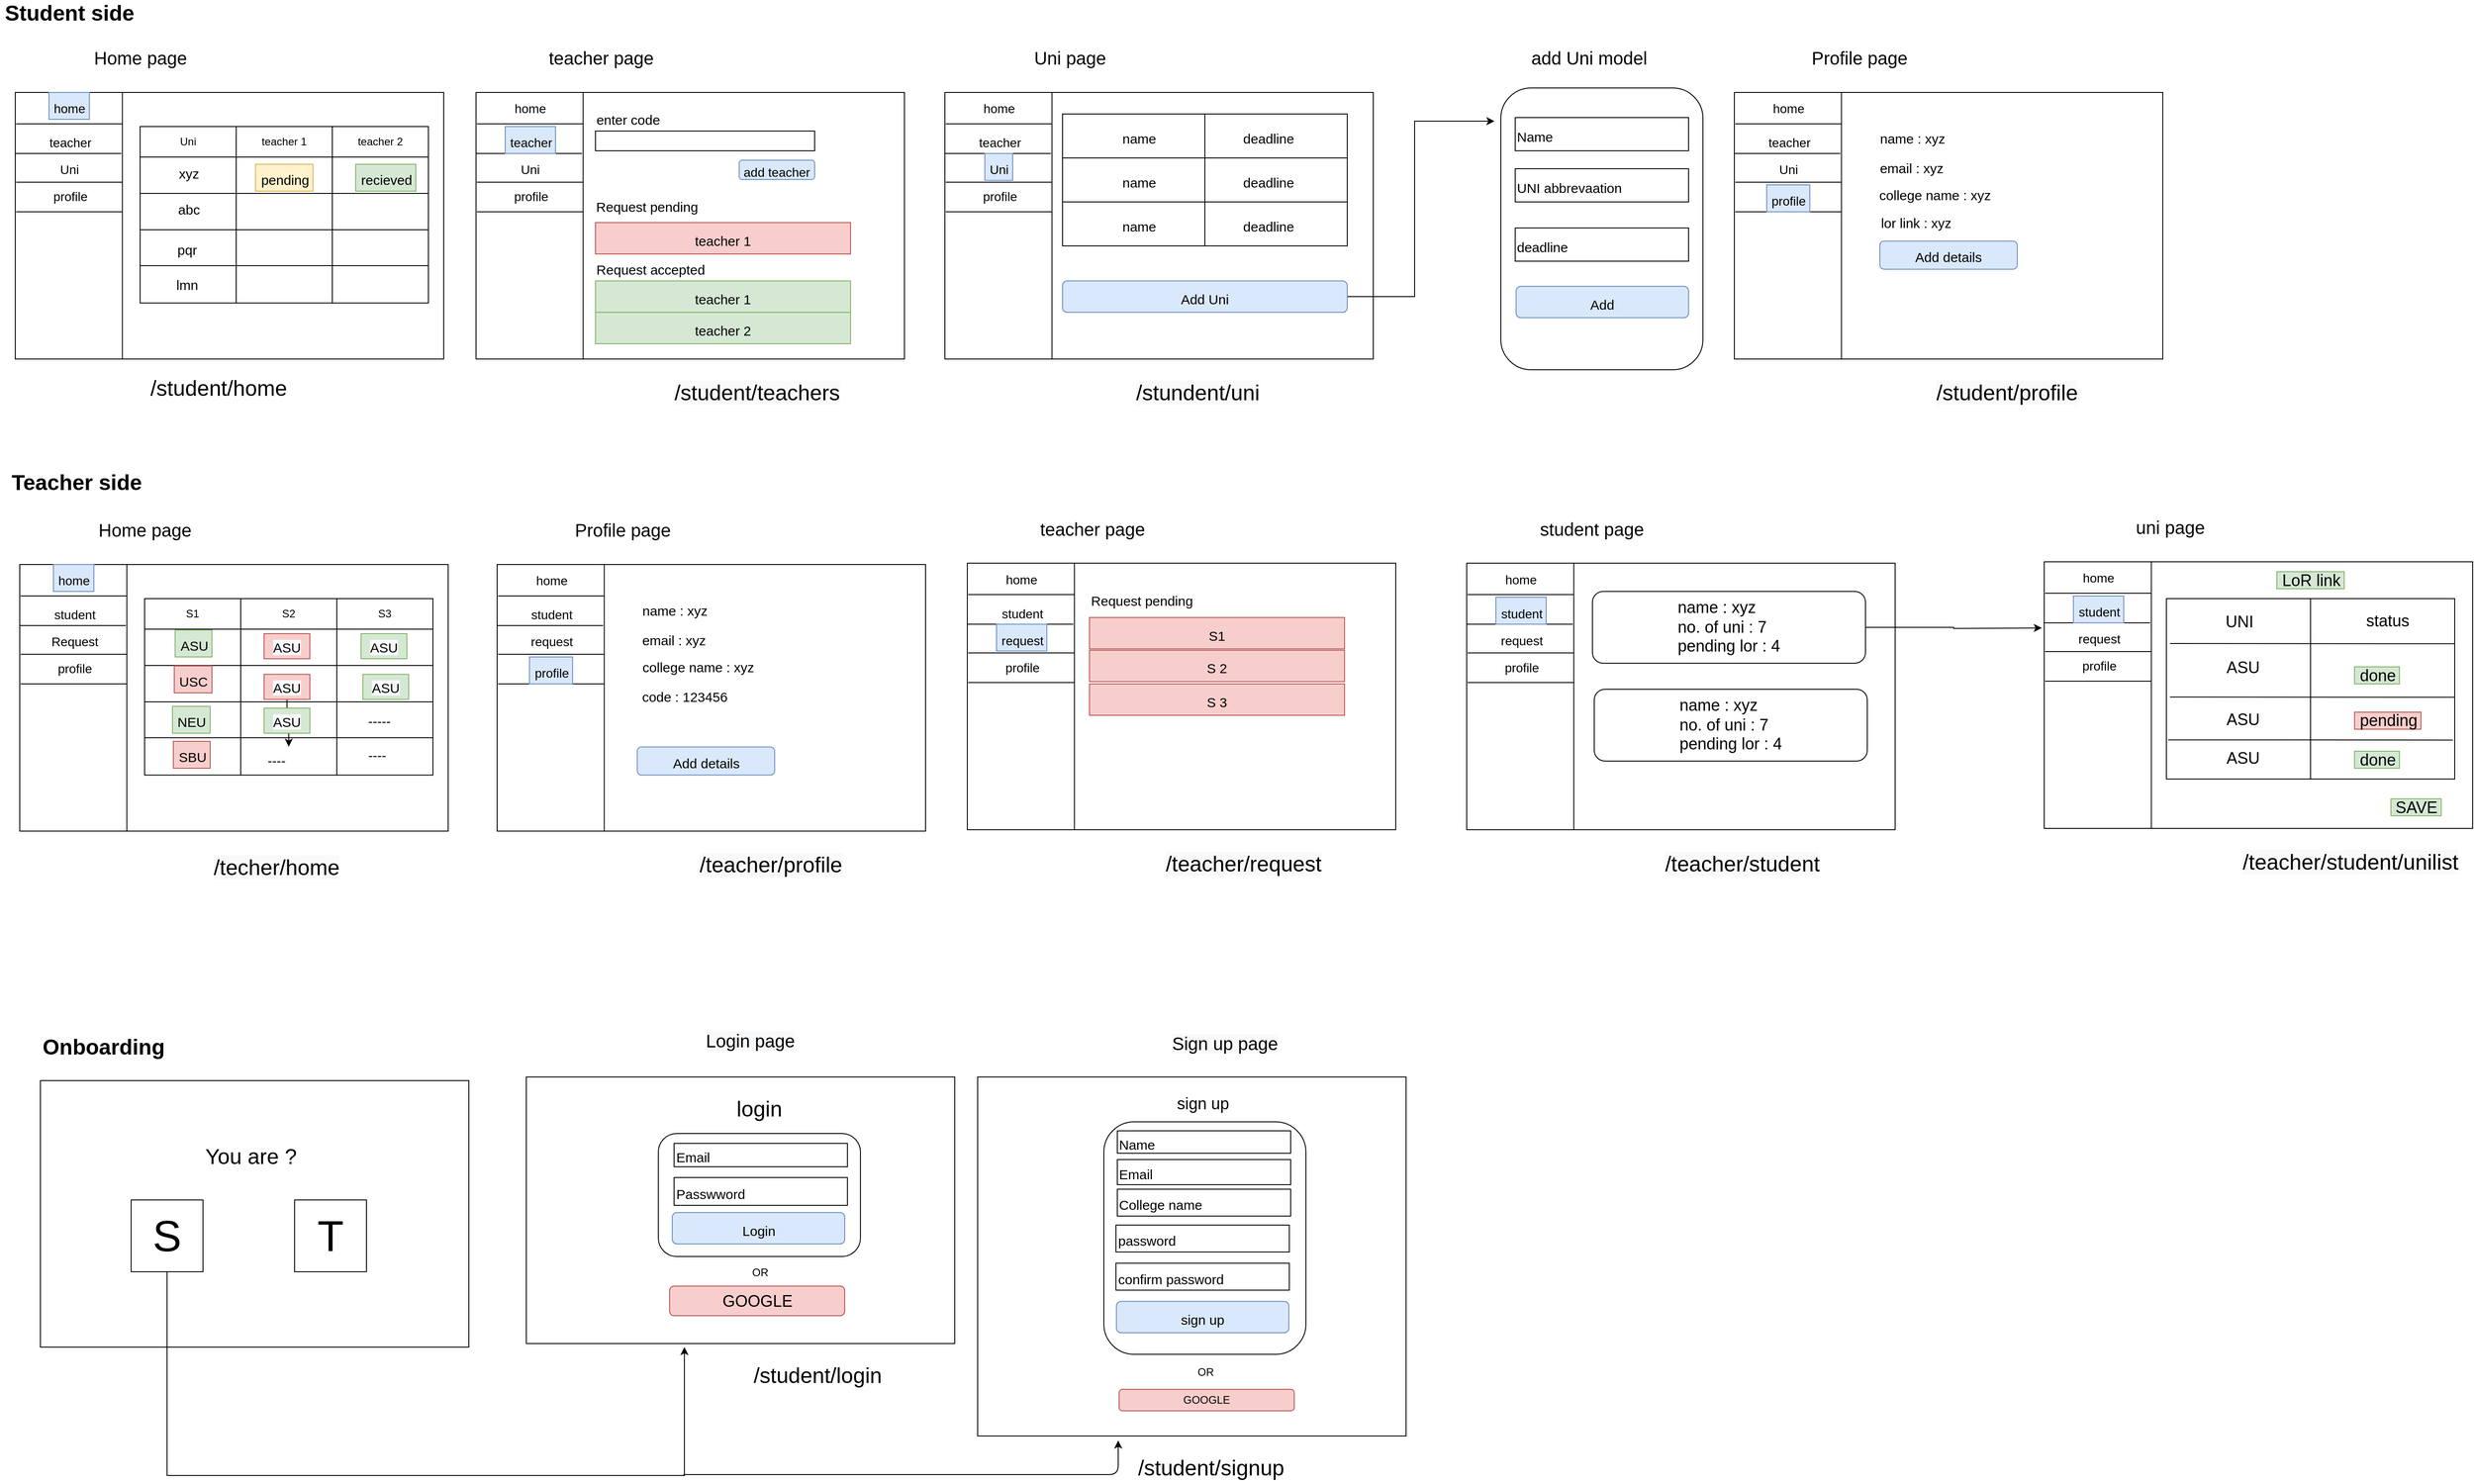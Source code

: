 <mxfile version="14.6.13" type="device"><diagram id="ytvTq7ktBosRDQjnghAT" name="Page-1"><mxGraphModel dx="3363" dy="592" grid="0" gridSize="10" guides="1" tooltips="1" connect="1" arrows="1" fold="1" page="1" pageScale="1" pageWidth="2339" pageHeight="3300" math="0" shadow="0"><root><mxCell id="0"/><mxCell id="1" parent="0"/><mxCell id="Rekf4ffgusVBRLw0C1CU-1" value="&lt;b&gt;&lt;font style=&quot;font-size: 24px&quot;&gt;Student side&lt;/font&gt;&lt;/b&gt;" style="text;html=1;align=center;verticalAlign=middle;resizable=0;points=[];autosize=1;fontSize=20;" parent="1" vertex="1"><mxGeometry x="-2" y="25" width="154" height="29" as="geometry"/></mxCell><mxCell id="Rekf4ffgusVBRLw0C1CU-3" value="Home page" style="text;html=1;align=center;verticalAlign=middle;resizable=0;points=[];autosize=1;fontSize=20;" parent="1" vertex="1"><mxGeometry x="97" y="75" width="113" height="28" as="geometry"/></mxCell><mxCell id="Rekf4ffgusVBRLw0C1CU-4" value="" style="rounded=0;whiteSpace=wrap;html=1;fontSize=20;" parent="1" vertex="1"><mxGeometry x="15" y="128" width="477" height="297" as="geometry"/></mxCell><mxCell id="Rekf4ffgusVBRLw0C1CU-6" value="" style="endArrow=none;html=1;fontSize=20;exitX=0.25;exitY=1;exitDx=0;exitDy=0;entryX=0.25;entryY=0;entryDx=0;entryDy=0;" parent="1" source="Rekf4ffgusVBRLw0C1CU-4" target="Rekf4ffgusVBRLw0C1CU-4" edge="1"><mxGeometry width="50" height="50" relative="1" as="geometry"><mxPoint x="475" y="317" as="sourcePoint"/><mxPoint x="525" y="267" as="targetPoint"/></mxGeometry></mxCell><mxCell id="Rekf4ffgusVBRLw0C1CU-7" value="" style="endArrow=none;html=1;fontSize=20;" parent="1" edge="1"><mxGeometry width="50" height="50" relative="1" as="geometry"><mxPoint x="134" y="163" as="sourcePoint"/><mxPoint x="16" y="163" as="targetPoint"/></mxGeometry></mxCell><mxCell id="Rekf4ffgusVBRLw0C1CU-8" value="" style="endArrow=none;html=1;fontSize=20;" parent="1" edge="1"><mxGeometry width="50" height="50" relative="1" as="geometry"><mxPoint x="133.0" y="196" as="sourcePoint"/><mxPoint x="15" y="196" as="targetPoint"/></mxGeometry></mxCell><mxCell id="Rekf4ffgusVBRLw0C1CU-11" value="" style="endArrow=none;html=1;fontSize=20;" parent="1" edge="1"><mxGeometry width="50" height="50" relative="1" as="geometry"><mxPoint x="134.0" y="228" as="sourcePoint"/><mxPoint x="16" y="228" as="targetPoint"/></mxGeometry></mxCell><mxCell id="Rekf4ffgusVBRLw0C1CU-12" value="" style="endArrow=none;html=1;fontSize=20;" parent="1" edge="1"><mxGeometry width="50" height="50" relative="1" as="geometry"><mxPoint x="134.0" y="261" as="sourcePoint"/><mxPoint x="16" y="261" as="targetPoint"/></mxGeometry></mxCell><mxCell id="Rekf4ffgusVBRLw0C1CU-13" value="&lt;font style=&quot;font-size: 14px&quot;&gt;home&lt;/font&gt;" style="text;html=1;align=center;verticalAlign=middle;resizable=0;points=[];autosize=1;fontSize=20;fillColor=#dae8fc;strokeColor=#6c8ebf;" parent="1" vertex="1"><mxGeometry x="52.5" y="128" width="45" height="30" as="geometry"/></mxCell><mxCell id="Rekf4ffgusVBRLw0C1CU-14" value="&lt;span style=&quot;font-size: 14px&quot;&gt;teacher&lt;/span&gt;" style="text;html=1;align=center;verticalAlign=middle;resizable=0;points=[];autosize=1;fontSize=20;" parent="1" vertex="1"><mxGeometry x="47.5" y="166" width="56" height="30" as="geometry"/></mxCell><mxCell id="Rekf4ffgusVBRLw0C1CU-15" value="&lt;span style=&quot;font-size: 14px&quot;&gt;Uni&lt;/span&gt;" style="text;html=1;align=center;verticalAlign=middle;resizable=0;points=[];autosize=1;fontSize=20;" parent="1" vertex="1"><mxGeometry x="59.5" y="196" width="31" height="30" as="geometry"/></mxCell><mxCell id="Rekf4ffgusVBRLw0C1CU-16" value="&lt;span style=&quot;font-size: 14px&quot;&gt;profile&lt;/span&gt;" style="text;html=1;align=center;verticalAlign=middle;resizable=0;points=[];autosize=1;fontSize=20;" parent="1" vertex="1"><mxGeometry x="51.5" y="226" width="48" height="30" as="geometry"/></mxCell><mxCell id="Rekf4ffgusVBRLw0C1CU-17" value="" style="shape=table;html=1;whiteSpace=wrap;startSize=0;container=1;collapsible=0;childLayout=tableLayout;fontSize=20;" parent="1" vertex="1"><mxGeometry x="154" y="166" width="321" height="196.625" as="geometry"/></mxCell><mxCell id="Rekf4ffgusVBRLw0C1CU-18" value="" style="shape=partialRectangle;html=1;whiteSpace=wrap;collapsible=0;dropTarget=0;pointerEvents=0;fillColor=none;top=0;left=0;bottom=0;right=0;points=[[0,0.5],[1,0.5]];portConstraint=eastwest;" parent="Rekf4ffgusVBRLw0C1CU-17" vertex="1"><mxGeometry width="321" height="34" as="geometry"/></mxCell><mxCell id="Rekf4ffgusVBRLw0C1CU-19" value="Uni" style="shape=partialRectangle;html=1;whiteSpace=wrap;connectable=0;fillColor=none;top=0;left=0;bottom=0;right=0;overflow=hidden;" parent="Rekf4ffgusVBRLw0C1CU-18" vertex="1"><mxGeometry width="107" height="34" as="geometry"/></mxCell><mxCell id="Rekf4ffgusVBRLw0C1CU-20" value="teacher 1" style="shape=partialRectangle;html=1;whiteSpace=wrap;connectable=0;fillColor=none;top=0;left=0;bottom=0;right=0;overflow=hidden;" parent="Rekf4ffgusVBRLw0C1CU-18" vertex="1"><mxGeometry x="107" width="107" height="34" as="geometry"/></mxCell><mxCell id="Rekf4ffgusVBRLw0C1CU-21" value="teacher 2" style="shape=partialRectangle;html=1;whiteSpace=wrap;connectable=0;fillColor=none;top=0;left=0;bottom=0;right=0;overflow=hidden;" parent="Rekf4ffgusVBRLw0C1CU-18" vertex="1"><mxGeometry x="214" width="107" height="34" as="geometry"/></mxCell><mxCell id="Rekf4ffgusVBRLw0C1CU-22" value="" style="shape=partialRectangle;html=1;whiteSpace=wrap;collapsible=0;dropTarget=0;pointerEvents=0;fillColor=none;top=0;left=0;bottom=0;right=0;points=[[0,0.5],[1,0.5]];portConstraint=eastwest;" parent="Rekf4ffgusVBRLw0C1CU-17" vertex="1"><mxGeometry y="34" width="321" height="81" as="geometry"/></mxCell><mxCell id="Rekf4ffgusVBRLw0C1CU-23" value="" style="shape=partialRectangle;html=1;whiteSpace=wrap;connectable=0;fillColor=none;top=0;left=0;bottom=0;right=0;overflow=hidden;" parent="Rekf4ffgusVBRLw0C1CU-22" vertex="1"><mxGeometry width="107" height="81" as="geometry"/></mxCell><mxCell id="Rekf4ffgusVBRLw0C1CU-24" value="" style="shape=partialRectangle;html=1;whiteSpace=wrap;connectable=0;fillColor=none;top=0;left=0;bottom=0;right=0;overflow=hidden;" parent="Rekf4ffgusVBRLw0C1CU-22" vertex="1"><mxGeometry x="107" width="107" height="81" as="geometry"/></mxCell><mxCell id="Rekf4ffgusVBRLw0C1CU-25" value="" style="shape=partialRectangle;html=1;whiteSpace=wrap;connectable=0;fillColor=none;top=0;left=0;bottom=0;right=0;overflow=hidden;" parent="Rekf4ffgusVBRLw0C1CU-22" vertex="1"><mxGeometry x="214" width="107" height="81" as="geometry"/></mxCell><mxCell id="Rekf4ffgusVBRLw0C1CU-26" value="" style="shape=partialRectangle;html=1;whiteSpace=wrap;collapsible=0;dropTarget=0;pointerEvents=0;fillColor=none;top=0;left=0;bottom=0;right=0;points=[[0,0.5],[1,0.5]];portConstraint=eastwest;" parent="Rekf4ffgusVBRLw0C1CU-17" vertex="1"><mxGeometry y="115" width="321" height="82" as="geometry"/></mxCell><mxCell id="Rekf4ffgusVBRLw0C1CU-27" value="" style="shape=partialRectangle;html=1;whiteSpace=wrap;connectable=0;fillColor=none;top=0;left=0;bottom=0;right=0;overflow=hidden;" parent="Rekf4ffgusVBRLw0C1CU-26" vertex="1"><mxGeometry width="107" height="82" as="geometry"/></mxCell><mxCell id="Rekf4ffgusVBRLw0C1CU-28" value="" style="shape=partialRectangle;html=1;whiteSpace=wrap;connectable=0;fillColor=none;top=0;left=0;bottom=0;right=0;overflow=hidden;" parent="Rekf4ffgusVBRLw0C1CU-26" vertex="1"><mxGeometry x="107" width="107" height="82" as="geometry"/></mxCell><mxCell id="Rekf4ffgusVBRLw0C1CU-29" value="" style="shape=partialRectangle;html=1;whiteSpace=wrap;connectable=0;fillColor=none;top=0;left=0;bottom=0;right=0;overflow=hidden;" parent="Rekf4ffgusVBRLw0C1CU-26" vertex="1"><mxGeometry x="214" width="107" height="82" as="geometry"/></mxCell><mxCell id="Rekf4ffgusVBRLw0C1CU-30" value="" style="endArrow=none;html=1;fontSize=20;exitX=0;exitY=0.5;exitDx=0;exitDy=0;entryX=1;entryY=0.5;entryDx=0;entryDy=0;" parent="Rekf4ffgusVBRLw0C1CU-17" source="Rekf4ffgusVBRLw0C1CU-22" target="Rekf4ffgusVBRLw0C1CU-22" edge="1"><mxGeometry width="50" height="50" relative="1" as="geometry"><mxPoint x="244" y="137" as="sourcePoint"/><mxPoint x="294" y="87" as="targetPoint"/></mxGeometry></mxCell><mxCell id="Rekf4ffgusVBRLw0C1CU-31" value="" style="endArrow=none;html=1;fontSize=20;exitX=0;exitY=0.5;exitDx=0;exitDy=0;entryX=1;entryY=0.5;entryDx=0;entryDy=0;" parent="1" edge="1"><mxGeometry width="50" height="50" relative="1" as="geometry"><mxPoint x="154.0" y="321.0" as="sourcePoint"/><mxPoint x="475" y="321.0" as="targetPoint"/></mxGeometry></mxCell><mxCell id="Rekf4ffgusVBRLw0C1CU-32" value="&lt;font style=&quot;font-size: 15px&quot;&gt;xyz&lt;/font&gt;" style="text;html=1;align=center;verticalAlign=middle;resizable=0;points=[];autosize=1;fontSize=20;" parent="1" vertex="1"><mxGeometry x="192" y="201" width="32" height="30" as="geometry"/></mxCell><mxCell id="Rekf4ffgusVBRLw0C1CU-33" value="&lt;font style=&quot;font-size: 15px&quot;&gt;lmn&lt;/font&gt;" style="text;html=1;align=center;verticalAlign=middle;resizable=0;points=[];autosize=1;fontSize=20;" parent="1" vertex="1"><mxGeometry x="189" y="325" width="34" height="30" as="geometry"/></mxCell><mxCell id="Rekf4ffgusVBRLw0C1CU-34" value="&lt;font style=&quot;font-size: 15px&quot;&gt;abc&lt;/font&gt;" style="text;html=1;align=center;verticalAlign=middle;resizable=0;points=[];autosize=1;fontSize=20;" parent="1" vertex="1"><mxGeometry x="191" y="241" width="34" height="30" as="geometry"/></mxCell><mxCell id="Rekf4ffgusVBRLw0C1CU-35" value="&lt;font style=&quot;font-size: 15px&quot;&gt;pqr&lt;/font&gt;" style="text;html=1;align=center;verticalAlign=middle;resizable=0;points=[];autosize=1;fontSize=20;" parent="1" vertex="1"><mxGeometry x="190" y="286" width="32" height="30" as="geometry"/></mxCell><mxCell id="Rekf4ffgusVBRLw0C1CU-37" value="&lt;span style=&quot;font-size: 15px&quot;&gt;pending&lt;/span&gt;" style="text;html=1;align=center;verticalAlign=middle;resizable=0;points=[];autosize=1;fontSize=20;fillColor=#fff2cc;strokeColor=#d6b656;" parent="1" vertex="1"><mxGeometry x="282.5" y="208" width="64" height="30" as="geometry"/></mxCell><mxCell id="Rekf4ffgusVBRLw0C1CU-38" value="&lt;span style=&quot;font-size: 15px&quot;&gt;recieved&lt;/span&gt;" style="text;html=1;align=center;verticalAlign=middle;resizable=0;points=[];autosize=1;fontSize=20;fillColor=#d5e8d4;strokeColor=#82b366;" parent="1" vertex="1"><mxGeometry x="394" y="208" width="67" height="30" as="geometry"/></mxCell><mxCell id="Rekf4ffgusVBRLw0C1CU-39" value="teacher page" style="text;html=1;align=center;verticalAlign=middle;resizable=0;points=[];autosize=1;fontSize=20;" parent="1" vertex="1"><mxGeometry x="603" y="75" width="127" height="28" as="geometry"/></mxCell><mxCell id="Rekf4ffgusVBRLw0C1CU-40" value="" style="rounded=0;whiteSpace=wrap;html=1;fontSize=20;" parent="1" vertex="1"><mxGeometry x="528" y="128" width="477" height="297" as="geometry"/></mxCell><mxCell id="Rekf4ffgusVBRLw0C1CU-41" value="" style="endArrow=none;html=1;fontSize=20;exitX=0.25;exitY=1;exitDx=0;exitDy=0;entryX=0.25;entryY=0;entryDx=0;entryDy=0;" parent="1" source="Rekf4ffgusVBRLw0C1CU-40" target="Rekf4ffgusVBRLw0C1CU-40" edge="1"><mxGeometry width="50" height="50" relative="1" as="geometry"><mxPoint x="988" y="317" as="sourcePoint"/><mxPoint x="1038" y="267" as="targetPoint"/></mxGeometry></mxCell><mxCell id="Rekf4ffgusVBRLw0C1CU-42" value="" style="endArrow=none;html=1;fontSize=20;" parent="1" edge="1"><mxGeometry width="50" height="50" relative="1" as="geometry"><mxPoint x="647.0" y="163" as="sourcePoint"/><mxPoint x="529" y="163" as="targetPoint"/></mxGeometry></mxCell><mxCell id="Rekf4ffgusVBRLw0C1CU-43" value="" style="endArrow=none;html=1;fontSize=20;" parent="1" edge="1"><mxGeometry width="50" height="50" relative="1" as="geometry"><mxPoint x="646.0" y="196" as="sourcePoint"/><mxPoint x="528" y="196" as="targetPoint"/></mxGeometry></mxCell><mxCell id="Rekf4ffgusVBRLw0C1CU-44" value="" style="endArrow=none;html=1;fontSize=20;" parent="1" edge="1"><mxGeometry width="50" height="50" relative="1" as="geometry"><mxPoint x="647.0" y="228" as="sourcePoint"/><mxPoint x="529" y="228" as="targetPoint"/></mxGeometry></mxCell><mxCell id="Rekf4ffgusVBRLw0C1CU-45" value="" style="endArrow=none;html=1;fontSize=20;" parent="1" edge="1"><mxGeometry width="50" height="50" relative="1" as="geometry"><mxPoint x="647.0" y="261" as="sourcePoint"/><mxPoint x="529" y="261" as="targetPoint"/></mxGeometry></mxCell><mxCell id="Rekf4ffgusVBRLw0C1CU-46" value="&lt;font style=&quot;font-size: 14px&quot;&gt;home&lt;/font&gt;" style="text;html=1;align=center;verticalAlign=middle;resizable=0;points=[];autosize=1;fontSize=20;" parent="1" vertex="1"><mxGeometry x="565.5" y="128" width="45" height="30" as="geometry"/></mxCell><mxCell id="Rekf4ffgusVBRLw0C1CU-47" value="&lt;span style=&quot;font-size: 14px&quot;&gt;teacher&lt;/span&gt;" style="text;html=1;align=center;verticalAlign=middle;resizable=0;points=[];autosize=1;fontSize=20;fillColor=#dae8fc;strokeColor=#6c8ebf;" parent="1" vertex="1"><mxGeometry x="560.5" y="166" width="56" height="30" as="geometry"/></mxCell><mxCell id="Rekf4ffgusVBRLw0C1CU-48" value="&lt;span style=&quot;font-size: 14px&quot;&gt;Uni&lt;/span&gt;" style="text;html=1;align=center;verticalAlign=middle;resizable=0;points=[];autosize=1;fontSize=20;" parent="1" vertex="1"><mxGeometry x="572.5" y="196" width="31" height="30" as="geometry"/></mxCell><mxCell id="Rekf4ffgusVBRLw0C1CU-49" value="&lt;span style=&quot;font-size: 14px&quot;&gt;profile&lt;/span&gt;" style="text;html=1;align=center;verticalAlign=middle;resizable=0;points=[];autosize=1;fontSize=20;" parent="1" vertex="1"><mxGeometry x="564.5" y="226" width="48" height="30" as="geometry"/></mxCell><mxCell id="Rekf4ffgusVBRLw0C1CU-72" value="&lt;span style=&quot;font-size: 15px&quot;&gt;enter code&lt;/span&gt;" style="text;html=1;align=center;verticalAlign=middle;resizable=0;points=[];autosize=1;fontSize=20;" parent="1" vertex="1"><mxGeometry x="656" y="141" width="81" height="30" as="geometry"/></mxCell><mxCell id="Rekf4ffgusVBRLw0C1CU-73" value="" style="whiteSpace=wrap;html=1;fontSize=20;" parent="1" vertex="1"><mxGeometry x="661" y="171" width="244" height="22" as="geometry"/></mxCell><mxCell id="Rekf4ffgusVBRLw0C1CU-74" value="&lt;font style=&quot;font-size: 14px&quot;&gt;add teacher&lt;/font&gt;" style="rounded=1;whiteSpace=wrap;html=1;fontSize=20;align=center;fillColor=#dae8fc;strokeColor=#6c8ebf;" parent="1" vertex="1"><mxGeometry x="821" y="203.5" width="84" height="21.5" as="geometry"/></mxCell><mxCell id="Rekf4ffgusVBRLw0C1CU-75" value="&lt;span style=&quot;font-size: 15px&quot;&gt;Request pending&lt;/span&gt;" style="text;html=1;align=center;verticalAlign=middle;resizable=0;points=[];autosize=1;fontSize=20;" parent="1" vertex="1"><mxGeometry x="656" y="238" width="124" height="30" as="geometry"/></mxCell><mxCell id="Rekf4ffgusVBRLw0C1CU-76" value="&lt;span style=&quot;font-size: 15px&quot;&gt;Request accepted&lt;/span&gt;" style="text;html=1;align=center;verticalAlign=middle;resizable=0;points=[];autosize=1;fontSize=20;" parent="1" vertex="1"><mxGeometry x="656" y="308" width="131" height="30" as="geometry"/></mxCell><mxCell id="Rekf4ffgusVBRLw0C1CU-77" value="&lt;font style=&quot;font-size: 15px&quot;&gt;teacher 1&lt;/font&gt;" style="whiteSpace=wrap;html=1;fontSize=20;fillColor=#f8cecc;strokeColor=#b85450;" parent="1" vertex="1"><mxGeometry x="661" y="273" width="284" height="35" as="geometry"/></mxCell><mxCell id="Rekf4ffgusVBRLw0C1CU-78" value="&lt;font style=&quot;font-size: 15px&quot;&gt;teacher 1&lt;/font&gt;" style="whiteSpace=wrap;html=1;fontSize=20;fillColor=#d5e8d4;strokeColor=#82b366;" parent="1" vertex="1"><mxGeometry x="661" y="338" width="284" height="35" as="geometry"/></mxCell><mxCell id="Rekf4ffgusVBRLw0C1CU-79" value="&lt;font style=&quot;font-size: 15px&quot;&gt;teacher 2&lt;/font&gt;" style="whiteSpace=wrap;html=1;fontSize=20;fillColor=#d5e8d4;strokeColor=#82b366;" parent="1" vertex="1"><mxGeometry x="661" y="373" width="284" height="35" as="geometry"/></mxCell><mxCell id="Rekf4ffgusVBRLw0C1CU-80" value="Uni page" style="text;html=1;align=center;verticalAlign=middle;resizable=0;points=[];autosize=1;fontSize=20;" parent="1" vertex="1"><mxGeometry x="1144" y="75" width="90" height="28" as="geometry"/></mxCell><mxCell id="Rekf4ffgusVBRLw0C1CU-81" value="" style="rounded=0;whiteSpace=wrap;html=1;fontSize=20;" parent="1" vertex="1"><mxGeometry x="1050" y="128" width="477" height="297" as="geometry"/></mxCell><mxCell id="Rekf4ffgusVBRLw0C1CU-82" value="" style="endArrow=none;html=1;fontSize=20;exitX=0.25;exitY=1;exitDx=0;exitDy=0;entryX=0.25;entryY=0;entryDx=0;entryDy=0;" parent="1" source="Rekf4ffgusVBRLw0C1CU-81" target="Rekf4ffgusVBRLw0C1CU-81" edge="1"><mxGeometry width="50" height="50" relative="1" as="geometry"><mxPoint x="1510" y="317" as="sourcePoint"/><mxPoint x="1560" y="267" as="targetPoint"/></mxGeometry></mxCell><mxCell id="Rekf4ffgusVBRLw0C1CU-83" value="" style="endArrow=none;html=1;fontSize=20;" parent="1" edge="1"><mxGeometry width="50" height="50" relative="1" as="geometry"><mxPoint x="1169" y="163" as="sourcePoint"/><mxPoint x="1051" y="163" as="targetPoint"/></mxGeometry></mxCell><mxCell id="Rekf4ffgusVBRLw0C1CU-84" value="" style="endArrow=none;html=1;fontSize=20;" parent="1" edge="1"><mxGeometry width="50" height="50" relative="1" as="geometry"><mxPoint x="1168" y="196" as="sourcePoint"/><mxPoint x="1050" y="196" as="targetPoint"/></mxGeometry></mxCell><mxCell id="Rekf4ffgusVBRLw0C1CU-85" value="" style="endArrow=none;html=1;fontSize=20;" parent="1" edge="1"><mxGeometry width="50" height="50" relative="1" as="geometry"><mxPoint x="1169" y="228" as="sourcePoint"/><mxPoint x="1051" y="228" as="targetPoint"/></mxGeometry></mxCell><mxCell id="Rekf4ffgusVBRLw0C1CU-86" value="" style="endArrow=none;html=1;fontSize=20;" parent="1" edge="1"><mxGeometry width="50" height="50" relative="1" as="geometry"><mxPoint x="1169" y="261" as="sourcePoint"/><mxPoint x="1051" y="261" as="targetPoint"/></mxGeometry></mxCell><mxCell id="Rekf4ffgusVBRLw0C1CU-87" value="&lt;font style=&quot;font-size: 14px&quot;&gt;home&lt;/font&gt;" style="text;html=1;align=center;verticalAlign=middle;resizable=0;points=[];autosize=1;fontSize=20;" parent="1" vertex="1"><mxGeometry x="1087.5" y="128" width="45" height="30" as="geometry"/></mxCell><mxCell id="Rekf4ffgusVBRLw0C1CU-88" value="&lt;span style=&quot;font-size: 14px&quot;&gt;teacher&lt;/span&gt;" style="text;html=1;align=center;verticalAlign=middle;resizable=0;points=[];autosize=1;fontSize=20;" parent="1" vertex="1"><mxGeometry x="1082.5" y="166" width="56" height="30" as="geometry"/></mxCell><mxCell id="Rekf4ffgusVBRLw0C1CU-89" value="&lt;span style=&quot;font-size: 14px&quot;&gt;Uni&lt;/span&gt;" style="text;html=1;align=center;verticalAlign=middle;resizable=0;points=[];autosize=1;fontSize=20;fillColor=#dae8fc;strokeColor=#6c8ebf;" parent="1" vertex="1"><mxGeometry x="1094.5" y="196" width="31" height="30" as="geometry"/></mxCell><mxCell id="Rekf4ffgusVBRLw0C1CU-90" value="&lt;span style=&quot;font-size: 14px&quot;&gt;profile&lt;/span&gt;" style="text;html=1;align=center;verticalAlign=middle;resizable=0;points=[];autosize=1;fontSize=20;" parent="1" vertex="1"><mxGeometry x="1086.5" y="226" width="48" height="30" as="geometry"/></mxCell><mxCell id="Rekf4ffgusVBRLw0C1CU-139" value="" style="rounded=0;whiteSpace=wrap;html=1;fontSize=20;" parent="1" vertex="1"><mxGeometry x="1181" y="152" width="317" height="49" as="geometry"/></mxCell><mxCell id="Rekf4ffgusVBRLw0C1CU-141" value="" style="endArrow=none;html=1;fontSize=20;entryX=0.5;entryY=0;entryDx=0;entryDy=0;exitX=0.5;exitY=1;exitDx=0;exitDy=0;" parent="1" source="Rekf4ffgusVBRLw0C1CU-139" target="Rekf4ffgusVBRLw0C1CU-139" edge="1"><mxGeometry width="50" height="50" relative="1" as="geometry"><mxPoint x="1245" y="313" as="sourcePoint"/><mxPoint x="1295" y="263" as="targetPoint"/></mxGeometry></mxCell><mxCell id="Rekf4ffgusVBRLw0C1CU-142" value="&lt;span style=&quot;font-size: 15px&quot;&gt;name&lt;/span&gt;" style="text;html=1;align=center;verticalAlign=middle;resizable=0;points=[];autosize=1;fontSize=20;" parent="1" vertex="1"><mxGeometry x="1242" y="161.5" width="48" height="30" as="geometry"/></mxCell><mxCell id="Rekf4ffgusVBRLw0C1CU-143" value="&lt;span style=&quot;font-size: 15px&quot;&gt;deadline&lt;/span&gt;" style="text;html=1;align=center;verticalAlign=middle;resizable=0;points=[];autosize=1;fontSize=20;" parent="1" vertex="1"><mxGeometry x="1376" y="161.5" width="67" height="30" as="geometry"/></mxCell><mxCell id="Rekf4ffgusVBRLw0C1CU-144" value="" style="rounded=0;whiteSpace=wrap;html=1;fontSize=20;" parent="1" vertex="1"><mxGeometry x="1181" y="201" width="317" height="49" as="geometry"/></mxCell><mxCell id="Rekf4ffgusVBRLw0C1CU-145" value="&lt;span style=&quot;font-size: 15px&quot;&gt;name&lt;/span&gt;" style="text;html=1;align=center;verticalAlign=middle;resizable=0;points=[];autosize=1;fontSize=20;" parent="1" vertex="1"><mxGeometry x="1242" y="210.5" width="48" height="30" as="geometry"/></mxCell><mxCell id="Rekf4ffgusVBRLw0C1CU-146" value="&lt;span style=&quot;font-size: 15px&quot;&gt;deadline&lt;/span&gt;" style="text;html=1;align=center;verticalAlign=middle;resizable=0;points=[];autosize=1;fontSize=20;" parent="1" vertex="1"><mxGeometry x="1376" y="210.5" width="67" height="30" as="geometry"/></mxCell><mxCell id="Rekf4ffgusVBRLw0C1CU-147" value="" style="rounded=0;whiteSpace=wrap;html=1;fontSize=20;" parent="1" vertex="1"><mxGeometry x="1181" y="250" width="317" height="49" as="geometry"/></mxCell><mxCell id="Rekf4ffgusVBRLw0C1CU-148" value="&lt;span style=&quot;font-size: 15px&quot;&gt;name&lt;/span&gt;" style="text;html=1;align=center;verticalAlign=middle;resizable=0;points=[];autosize=1;fontSize=20;" parent="1" vertex="1"><mxGeometry x="1242" y="259.5" width="48" height="30" as="geometry"/></mxCell><mxCell id="Rekf4ffgusVBRLw0C1CU-149" value="&lt;span style=&quot;font-size: 15px&quot;&gt;deadline&lt;/span&gt;" style="text;html=1;align=center;verticalAlign=middle;resizable=0;points=[];autosize=1;fontSize=20;" parent="1" vertex="1"><mxGeometry x="1376" y="259.5" width="67" height="30" as="geometry"/></mxCell><mxCell id="Rekf4ffgusVBRLw0C1CU-150" value="" style="endArrow=none;html=1;fontSize=20;entryX=0.5;entryY=0;entryDx=0;entryDy=0;exitX=0.5;exitY=1;exitDx=0;exitDy=0;" parent="1" source="Rekf4ffgusVBRLw0C1CU-147" target="Rekf4ffgusVBRLw0C1CU-144" edge="1"><mxGeometry width="50" height="50" relative="1" as="geometry"><mxPoint x="1245" y="313" as="sourcePoint"/><mxPoint x="1295" y="263" as="targetPoint"/></mxGeometry></mxCell><mxCell id="Rekf4ffgusVBRLw0C1CU-153" style="edgeStyle=orthogonalEdgeStyle;rounded=0;orthogonalLoop=1;jettySize=auto;html=1;fontSize=20;" parent="1" source="Rekf4ffgusVBRLw0C1CU-151" edge="1"><mxGeometry relative="1" as="geometry"><mxPoint x="1662" y="160" as="targetPoint"/><Array as="points"><mxPoint x="1573" y="356"/><mxPoint x="1573" y="160"/><mxPoint x="1648" y="160"/></Array></mxGeometry></mxCell><mxCell id="Rekf4ffgusVBRLw0C1CU-151" value="&lt;font style=&quot;font-size: 15px&quot;&gt;Add Uni&lt;/font&gt;" style="rounded=1;whiteSpace=wrap;html=1;fontSize=20;fillColor=#dae8fc;strokeColor=#6c8ebf;" parent="1" vertex="1"><mxGeometry x="1181" y="338" width="317" height="35" as="geometry"/></mxCell><mxCell id="Rekf4ffgusVBRLw0C1CU-154" value="add Uni model" style="text;html=1;align=center;verticalAlign=middle;resizable=0;points=[];autosize=1;fontSize=20;" parent="1" vertex="1"><mxGeometry x="1697" y="75" width="139" height="28" as="geometry"/></mxCell><mxCell id="Rekf4ffgusVBRLw0C1CU-155" value="" style="rounded=1;whiteSpace=wrap;html=1;fontSize=20;" parent="1" vertex="1"><mxGeometry x="1669" y="123" width="225" height="314" as="geometry"/></mxCell><mxCell id="Rekf4ffgusVBRLw0C1CU-156" value="&lt;font style=&quot;font-size: 15px&quot;&gt;Name&lt;/font&gt;" style="rounded=0;whiteSpace=wrap;html=1;fontSize=20;align=left;" parent="1" vertex="1"><mxGeometry x="1685" y="156" width="193" height="37" as="geometry"/></mxCell><mxCell id="Rekf4ffgusVBRLw0C1CU-157" value="&lt;span style=&quot;font-size: 15px&quot;&gt;UNI abbrevaation&lt;/span&gt;" style="rounded=0;whiteSpace=wrap;html=1;fontSize=20;align=left;" parent="1" vertex="1"><mxGeometry x="1685" y="213" width="193" height="37" as="geometry"/></mxCell><mxCell id="Rekf4ffgusVBRLw0C1CU-163" value="&lt;font style=&quot;font-size: 15px&quot;&gt;Add&lt;/font&gt;" style="rounded=1;whiteSpace=wrap;html=1;fontSize=20;fillColor=#dae8fc;strokeColor=#6c8ebf;align=center;" parent="1" vertex="1"><mxGeometry x="1686" y="344" width="192" height="35" as="geometry"/></mxCell><mxCell id="Rekf4ffgusVBRLw0C1CU-196" value="Profile page" style="text;html=1;align=center;verticalAlign=middle;resizable=0;points=[];autosize=1;fontSize=20;" parent="1" vertex="1"><mxGeometry x="2010" y="75" width="116" height="28" as="geometry"/></mxCell><mxCell id="Rekf4ffgusVBRLw0C1CU-197" value="" style="rounded=0;whiteSpace=wrap;html=1;fontSize=20;" parent="1" vertex="1"><mxGeometry x="1929" y="128" width="477" height="297" as="geometry"/></mxCell><mxCell id="Rekf4ffgusVBRLw0C1CU-198" value="" style="endArrow=none;html=1;fontSize=20;exitX=0.25;exitY=1;exitDx=0;exitDy=0;entryX=0.25;entryY=0;entryDx=0;entryDy=0;" parent="1" source="Rekf4ffgusVBRLw0C1CU-197" target="Rekf4ffgusVBRLw0C1CU-197" edge="1"><mxGeometry width="50" height="50" relative="1" as="geometry"><mxPoint x="2389" y="317" as="sourcePoint"/><mxPoint x="2439" y="267" as="targetPoint"/></mxGeometry></mxCell><mxCell id="Rekf4ffgusVBRLw0C1CU-199" value="" style="endArrow=none;html=1;fontSize=20;" parent="1" edge="1"><mxGeometry width="50" height="50" relative="1" as="geometry"><mxPoint x="2048" y="163" as="sourcePoint"/><mxPoint x="1930" y="163" as="targetPoint"/></mxGeometry></mxCell><mxCell id="Rekf4ffgusVBRLw0C1CU-200" value="" style="endArrow=none;html=1;fontSize=20;" parent="1" edge="1"><mxGeometry width="50" height="50" relative="1" as="geometry"><mxPoint x="2047" y="196" as="sourcePoint"/><mxPoint x="1929" y="196" as="targetPoint"/></mxGeometry></mxCell><mxCell id="Rekf4ffgusVBRLw0C1CU-201" value="" style="endArrow=none;html=1;fontSize=20;" parent="1" edge="1"><mxGeometry width="50" height="50" relative="1" as="geometry"><mxPoint x="2048" y="228" as="sourcePoint"/><mxPoint x="1930" y="228" as="targetPoint"/></mxGeometry></mxCell><mxCell id="Rekf4ffgusVBRLw0C1CU-202" value="" style="endArrow=none;html=1;fontSize=20;" parent="1" edge="1"><mxGeometry width="50" height="50" relative="1" as="geometry"><mxPoint x="2048" y="261" as="sourcePoint"/><mxPoint x="1930" y="261" as="targetPoint"/></mxGeometry></mxCell><mxCell id="Rekf4ffgusVBRLw0C1CU-203" value="&lt;font style=&quot;font-size: 14px&quot;&gt;home&lt;/font&gt;" style="text;html=1;align=center;verticalAlign=middle;resizable=0;points=[];autosize=1;fontSize=20;" parent="1" vertex="1"><mxGeometry x="1966.5" y="128" width="45" height="30" as="geometry"/></mxCell><mxCell id="Rekf4ffgusVBRLw0C1CU-204" value="&lt;span style=&quot;font-size: 14px&quot;&gt;teacher&lt;/span&gt;" style="text;html=1;align=center;verticalAlign=middle;resizable=0;points=[];autosize=1;fontSize=20;" parent="1" vertex="1"><mxGeometry x="1961.5" y="166" width="56" height="30" as="geometry"/></mxCell><mxCell id="Rekf4ffgusVBRLw0C1CU-205" value="&lt;span style=&quot;font-size: 14px&quot;&gt;Uni&lt;/span&gt;" style="text;html=1;align=center;verticalAlign=middle;resizable=0;points=[];autosize=1;fontSize=20;" parent="1" vertex="1"><mxGeometry x="1973.5" y="196" width="31" height="30" as="geometry"/></mxCell><mxCell id="Rekf4ffgusVBRLw0C1CU-206" value="&lt;span style=&quot;font-size: 14px&quot;&gt;profile&lt;/span&gt;" style="text;html=1;align=center;verticalAlign=middle;resizable=0;points=[];autosize=1;fontSize=20;fillColor=#dae8fc;strokeColor=#6c8ebf;" parent="1" vertex="1"><mxGeometry x="1965" y="231" width="48" height="30" as="geometry"/></mxCell><mxCell id="Rekf4ffgusVBRLw0C1CU-222" value="&lt;font style=&quot;font-size: 15px&quot;&gt;name : xyz&lt;/font&gt;" style="text;html=1;align=center;verticalAlign=middle;resizable=0;points=[];autosize=1;fontSize=20;" parent="1" vertex="1"><mxGeometry x="2085" y="161.5" width="83" height="30" as="geometry"/></mxCell><mxCell id="Rekf4ffgusVBRLw0C1CU-224" value="&lt;font style=&quot;font-size: 15px&quot;&gt;email : xyz&lt;/font&gt;" style="text;html=1;align=center;verticalAlign=middle;resizable=0;points=[];autosize=1;fontSize=20;" parent="1" vertex="1"><mxGeometry x="2085" y="195" width="81" height="30" as="geometry"/></mxCell><mxCell id="Rekf4ffgusVBRLw0C1CU-225" value="&lt;font style=&quot;font-size: 15px&quot;&gt;college name : xyz&lt;/font&gt;" style="text;html=1;align=center;verticalAlign=middle;resizable=0;points=[];autosize=1;fontSize=20;" parent="1" vertex="1"><mxGeometry x="2085" y="225" width="134" height="30" as="geometry"/></mxCell><mxCell id="Rekf4ffgusVBRLw0C1CU-228" value="&lt;font style=&quot;font-size: 15px&quot;&gt;Add details&lt;/font&gt;" style="rounded=1;whiteSpace=wrap;html=1;fontSize=20;fillColor=#dae8fc;strokeColor=#6c8ebf;align=center;" parent="1" vertex="1"><mxGeometry x="2091" y="293.63" width="153" height="31.37" as="geometry"/></mxCell><mxCell id="Rekf4ffgusVBRLw0C1CU-229" value="&lt;font style=&quot;font-size: 15px&quot;&gt;lor link : xyz&lt;/font&gt;" style="text;html=1;align=center;verticalAlign=middle;resizable=0;points=[];autosize=1;fontSize=20;" parent="1" vertex="1"><mxGeometry x="2087" y="256" width="88" height="30" as="geometry"/></mxCell><mxCell id="sdxbAUnp4DOSy2J3rw5V-1" value="&lt;b&gt;&lt;font style=&quot;font-size: 24px&quot;&gt;Teacher side&lt;/font&gt;&lt;/b&gt;" style="text;html=1;align=center;verticalAlign=middle;resizable=0;points=[];autosize=1;strokeColor=none;" parent="1" vertex="1"><mxGeometry x="5" y="552" width="155" height="22" as="geometry"/></mxCell><mxCell id="akrkLKr3pktdI86boJTD-2" value="&lt;font style=&quot;font-size: 24px&quot;&gt;/student/home&lt;/font&gt;" style="text;html=1;align=center;verticalAlign=middle;resizable=0;points=[];autosize=1;strokeColor=none;" parent="1" vertex="1"><mxGeometry x="160" y="447" width="162" height="22" as="geometry"/></mxCell><mxCell id="akrkLKr3pktdI86boJTD-4" value="&lt;span style=&quot;color: rgb(0 , 0 , 0) ; font-family: &amp;#34;helvetica&amp;#34; ; font-size: 24px ; font-style: normal ; font-weight: 400 ; letter-spacing: normal ; text-align: center ; text-indent: 0px ; text-transform: none ; word-spacing: 0px ; background-color: rgb(248 , 249 , 250) ; display: inline ; float: none&quot;&gt;/student/teachers&lt;/span&gt;" style="text;whiteSpace=wrap;html=1;" parent="1" vertex="1"><mxGeometry x="746.997" y="442" width="86" height="32" as="geometry"/></mxCell><mxCell id="akrkLKr3pktdI86boJTD-5" value="&lt;span style=&quot;color: rgb(0 , 0 , 0) ; font-family: &amp;#34;helvetica&amp;#34; ; font-size: 24px ; font-style: normal ; font-weight: 400 ; letter-spacing: normal ; text-align: center ; text-indent: 0px ; text-transform: none ; word-spacing: 0px ; background-color: rgb(248 , 249 , 250) ; display: inline ; float: none&quot;&gt;/stundent/uni&lt;/span&gt;" style="text;whiteSpace=wrap;html=1;" parent="1" vertex="1"><mxGeometry x="1261" y="442" width="86" height="32" as="geometry"/></mxCell><mxCell id="akrkLKr3pktdI86boJTD-6" value="&lt;span style=&quot;color: rgb(0 , 0 , 0) ; font-family: &amp;#34;helvetica&amp;#34; ; font-size: 24px ; font-style: normal ; font-weight: 400 ; letter-spacing: normal ; text-align: center ; text-indent: 0px ; text-transform: none ; word-spacing: 0px ; background-color: rgb(248 , 249 , 250) ; display: inline ; float: none&quot;&gt;/student/profile&lt;/span&gt;" style="text;whiteSpace=wrap;html=1;" parent="1" vertex="1"><mxGeometry x="2152.003" y="442.0" width="86" height="32" as="geometry"/></mxCell><mxCell id="akrkLKr3pktdI86boJTD-8" value="&lt;font style=&quot;font-size: 15px&quot;&gt;deadline&lt;/font&gt;" style="rounded=0;whiteSpace=wrap;html=1;fontSize=20;align=left;" parent="1" vertex="1"><mxGeometry x="1685" y="279" width="193" height="37" as="geometry"/></mxCell><mxCell id="akrkLKr3pktdI86boJTD-10" value="Home page" style="text;html=1;align=center;verticalAlign=middle;resizable=0;points=[];autosize=1;fontSize=20;" parent="1" vertex="1"><mxGeometry x="102" y="601" width="113" height="28" as="geometry"/></mxCell><mxCell id="akrkLKr3pktdI86boJTD-11" value="" style="rounded=0;whiteSpace=wrap;html=1;fontSize=20;" parent="1" vertex="1"><mxGeometry x="20" y="654" width="477" height="297" as="geometry"/></mxCell><mxCell id="akrkLKr3pktdI86boJTD-12" value="" style="endArrow=none;html=1;fontSize=20;exitX=0.25;exitY=1;exitDx=0;exitDy=0;entryX=0.25;entryY=0;entryDx=0;entryDy=0;" parent="1" source="akrkLKr3pktdI86boJTD-11" target="akrkLKr3pktdI86boJTD-11" edge="1"><mxGeometry width="50" height="50" relative="1" as="geometry"><mxPoint x="480" y="843" as="sourcePoint"/><mxPoint x="530" y="793" as="targetPoint"/></mxGeometry></mxCell><mxCell id="akrkLKr3pktdI86boJTD-13" value="" style="endArrow=none;html=1;fontSize=20;" parent="1" edge="1"><mxGeometry width="50" height="50" relative="1" as="geometry"><mxPoint x="139" y="689" as="sourcePoint"/><mxPoint x="21" y="689" as="targetPoint"/></mxGeometry></mxCell><mxCell id="akrkLKr3pktdI86boJTD-14" value="" style="endArrow=none;html=1;fontSize=20;" parent="1" edge="1"><mxGeometry width="50" height="50" relative="1" as="geometry"><mxPoint x="138" y="722" as="sourcePoint"/><mxPoint x="20" y="722" as="targetPoint"/></mxGeometry></mxCell><mxCell id="akrkLKr3pktdI86boJTD-15" value="" style="endArrow=none;html=1;fontSize=20;" parent="1" edge="1"><mxGeometry width="50" height="50" relative="1" as="geometry"><mxPoint x="139" y="754" as="sourcePoint"/><mxPoint x="21" y="754" as="targetPoint"/></mxGeometry></mxCell><mxCell id="akrkLKr3pktdI86boJTD-16" value="" style="endArrow=none;html=1;fontSize=20;" parent="1" edge="1"><mxGeometry width="50" height="50" relative="1" as="geometry"><mxPoint x="139" y="787" as="sourcePoint"/><mxPoint x="21" y="787" as="targetPoint"/></mxGeometry></mxCell><mxCell id="akrkLKr3pktdI86boJTD-17" value="&lt;font style=&quot;font-size: 14px&quot;&gt;home&lt;/font&gt;" style="text;html=1;align=center;verticalAlign=middle;resizable=0;points=[];autosize=1;fontSize=20;fillColor=#dae8fc;strokeColor=#6c8ebf;" parent="1" vertex="1"><mxGeometry x="57.5" y="654" width="45" height="30" as="geometry"/></mxCell><mxCell id="akrkLKr3pktdI86boJTD-18" value="&lt;span style=&quot;font-size: 14px&quot;&gt;student&lt;/span&gt;" style="text;html=1;align=center;verticalAlign=middle;resizable=0;points=[];autosize=1;fontSize=20;" parent="1" vertex="1"><mxGeometry x="52.5" y="692" width="56" height="30" as="geometry"/></mxCell><mxCell id="akrkLKr3pktdI86boJTD-19" value="&lt;span style=&quot;font-size: 14px&quot;&gt;Request&lt;/span&gt;" style="text;html=1;align=center;verticalAlign=middle;resizable=0;points=[];autosize=1;fontSize=20;" parent="1" vertex="1"><mxGeometry x="49.5" y="722" width="62" height="30" as="geometry"/></mxCell><mxCell id="akrkLKr3pktdI86boJTD-20" value="&lt;span style=&quot;font-size: 14px&quot;&gt;profile&lt;/span&gt;" style="text;html=1;align=center;verticalAlign=middle;resizable=0;points=[];autosize=1;fontSize=20;" parent="1" vertex="1"><mxGeometry x="56.5" y="752" width="48" height="30" as="geometry"/></mxCell><mxCell id="akrkLKr3pktdI86boJTD-21" value="" style="shape=table;html=1;whiteSpace=wrap;startSize=0;container=1;collapsible=0;childLayout=tableLayout;fontSize=20;" parent="1" vertex="1"><mxGeometry x="159" y="692" width="321" height="196.625" as="geometry"/></mxCell><mxCell id="akrkLKr3pktdI86boJTD-22" value="" style="shape=partialRectangle;html=1;whiteSpace=wrap;collapsible=0;dropTarget=0;pointerEvents=0;fillColor=none;top=0;left=0;bottom=0;right=0;points=[[0,0.5],[1,0.5]];portConstraint=eastwest;" parent="akrkLKr3pktdI86boJTD-21" vertex="1"><mxGeometry width="321" height="34" as="geometry"/></mxCell><mxCell id="akrkLKr3pktdI86boJTD-23" value="S1" style="shape=partialRectangle;html=1;whiteSpace=wrap;connectable=0;fillColor=none;top=0;left=0;bottom=0;right=0;overflow=hidden;" parent="akrkLKr3pktdI86boJTD-22" vertex="1"><mxGeometry width="107" height="34" as="geometry"/></mxCell><mxCell id="akrkLKr3pktdI86boJTD-24" value="S2" style="shape=partialRectangle;html=1;whiteSpace=wrap;connectable=0;fillColor=none;top=0;left=0;bottom=0;right=0;overflow=hidden;" parent="akrkLKr3pktdI86boJTD-22" vertex="1"><mxGeometry x="107" width="107" height="34" as="geometry"/></mxCell><mxCell id="akrkLKr3pktdI86boJTD-25" value="S3" style="shape=partialRectangle;html=1;whiteSpace=wrap;connectable=0;fillColor=none;top=0;left=0;bottom=0;right=0;overflow=hidden;" parent="akrkLKr3pktdI86boJTD-22" vertex="1"><mxGeometry x="214" width="107" height="34" as="geometry"/></mxCell><mxCell id="akrkLKr3pktdI86boJTD-26" value="" style="shape=partialRectangle;html=1;whiteSpace=wrap;collapsible=0;dropTarget=0;pointerEvents=0;fillColor=none;top=0;left=0;bottom=0;right=0;points=[[0,0.5],[1,0.5]];portConstraint=eastwest;" parent="akrkLKr3pktdI86boJTD-21" vertex="1"><mxGeometry y="34" width="321" height="81" as="geometry"/></mxCell><mxCell id="akrkLKr3pktdI86boJTD-27" value="" style="shape=partialRectangle;html=1;whiteSpace=wrap;connectable=0;fillColor=none;top=0;left=0;bottom=0;right=0;overflow=hidden;" parent="akrkLKr3pktdI86boJTD-26" vertex="1"><mxGeometry width="107" height="81" as="geometry"/></mxCell><mxCell id="akrkLKr3pktdI86boJTD-28" value="" style="shape=partialRectangle;html=1;whiteSpace=wrap;connectable=0;fillColor=none;top=0;left=0;bottom=0;right=0;overflow=hidden;" parent="akrkLKr3pktdI86boJTD-26" vertex="1"><mxGeometry x="107" width="107" height="81" as="geometry"/></mxCell><mxCell id="akrkLKr3pktdI86boJTD-29" value="" style="shape=partialRectangle;html=1;whiteSpace=wrap;connectable=0;fillColor=none;top=0;left=0;bottom=0;right=0;overflow=hidden;" parent="akrkLKr3pktdI86boJTD-26" vertex="1"><mxGeometry x="214" width="107" height="81" as="geometry"/></mxCell><mxCell id="akrkLKr3pktdI86boJTD-30" value="" style="shape=partialRectangle;html=1;whiteSpace=wrap;collapsible=0;dropTarget=0;pointerEvents=0;fillColor=none;top=0;left=0;bottom=0;right=0;points=[[0,0.5],[1,0.5]];portConstraint=eastwest;" parent="akrkLKr3pktdI86boJTD-21" vertex="1"><mxGeometry y="115" width="321" height="82" as="geometry"/></mxCell><mxCell id="akrkLKr3pktdI86boJTD-31" value="" style="shape=partialRectangle;html=1;whiteSpace=wrap;connectable=0;fillColor=none;top=0;left=0;bottom=0;right=0;overflow=hidden;" parent="akrkLKr3pktdI86boJTD-30" vertex="1"><mxGeometry width="107" height="82" as="geometry"/></mxCell><mxCell id="akrkLKr3pktdI86boJTD-32" value="" style="shape=partialRectangle;html=1;whiteSpace=wrap;connectable=0;fillColor=none;top=0;left=0;bottom=0;right=0;overflow=hidden;" parent="akrkLKr3pktdI86boJTD-30" vertex="1"><mxGeometry x="107" width="107" height="82" as="geometry"/></mxCell><mxCell id="akrkLKr3pktdI86boJTD-33" value="" style="shape=partialRectangle;html=1;whiteSpace=wrap;connectable=0;fillColor=none;top=0;left=0;bottom=0;right=0;overflow=hidden;" parent="akrkLKr3pktdI86boJTD-30" vertex="1"><mxGeometry x="214" width="107" height="82" as="geometry"/></mxCell><mxCell id="akrkLKr3pktdI86boJTD-34" value="" style="endArrow=none;html=1;fontSize=20;exitX=0;exitY=0.5;exitDx=0;exitDy=0;entryX=1;entryY=0.5;entryDx=0;entryDy=0;" parent="akrkLKr3pktdI86boJTD-21" source="akrkLKr3pktdI86boJTD-26" target="akrkLKr3pktdI86boJTD-26" edge="1"><mxGeometry width="50" height="50" relative="1" as="geometry"><mxPoint x="244" y="137" as="sourcePoint"/><mxPoint x="294" y="87" as="targetPoint"/></mxGeometry></mxCell><mxCell id="akrkLKr3pktdI86boJTD-35" value="" style="endArrow=none;html=1;fontSize=20;exitX=0;exitY=0.5;exitDx=0;exitDy=0;entryX=1;entryY=0.5;entryDx=0;entryDy=0;" parent="1" edge="1"><mxGeometry width="50" height="50" relative="1" as="geometry"><mxPoint x="159" y="847" as="sourcePoint"/><mxPoint x="480" y="847" as="targetPoint"/></mxGeometry></mxCell><mxCell id="akrkLKr3pktdI86boJTD-36" value="&lt;span style=&quot;font-size: 15px&quot;&gt;ASU&lt;/span&gt;" style="text;html=1;align=center;verticalAlign=middle;resizable=0;points=[];autosize=1;fontSize=20;fillColor=#d5e8d4;strokeColor=#82b366;" parent="1" vertex="1"><mxGeometry x="193" y="727" width="41" height="30" as="geometry"/></mxCell><mxCell id="akrkLKr3pktdI86boJTD-37" value="&lt;span style=&quot;font-size: 15px&quot;&gt;SBU&lt;/span&gt;" style="text;html=1;align=center;verticalAlign=middle;resizable=0;points=[];autosize=1;fontSize=20;fillColor=#f8cecc;strokeColor=#b85450;" parent="1" vertex="1"><mxGeometry x="191" y="851" width="41" height="30" as="geometry"/></mxCell><mxCell id="akrkLKr3pktdI86boJTD-38" value="&lt;span style=&quot;font-size: 15px&quot;&gt;USC&lt;/span&gt;" style="text;html=1;align=center;verticalAlign=middle;resizable=0;points=[];autosize=1;fontSize=20;fillColor=#f8cecc;strokeColor=#b85450;" parent="1" vertex="1"><mxGeometry x="192" y="767" width="42" height="30" as="geometry"/></mxCell><mxCell id="akrkLKr3pktdI86boJTD-39" value="&lt;span style=&quot;font-size: 15px&quot;&gt;NEU&lt;/span&gt;" style="text;html=1;align=center;verticalAlign=middle;resizable=0;points=[];autosize=1;fontSize=20;fillColor=#d5e8d4;strokeColor=#82b366;" parent="1" vertex="1"><mxGeometry x="190" y="812" width="42" height="30" as="geometry"/></mxCell><mxCell id="akrkLKr3pktdI86boJTD-43" value="&lt;span style=&quot;color: rgb(0 , 0 , 0) ; font-family: &amp;#34;helvetica&amp;#34; ; font-size: 15px ; font-style: normal ; font-weight: 400 ; letter-spacing: normal ; text-indent: 0px ; text-transform: none ; word-spacing: 0px ; background-color: rgb(248 , 249 , 250) ; display: inline ; float: none&quot;&gt;ASU&lt;/span&gt;" style="text;whiteSpace=wrap;html=1;fillColor=#f8cecc;strokeColor=#b85450;align=center;" parent="1" vertex="1"><mxGeometry x="291.997" y="731.003" width="51" height="28" as="geometry"/></mxCell><mxCell id="akrkLKr3pktdI86boJTD-91" value="" style="edgeStyle=orthogonalEdgeStyle;rounded=0;orthogonalLoop=1;jettySize=auto;html=1;" parent="1" source="akrkLKr3pktdI86boJTD-45" target="akrkLKr3pktdI86boJTD-47" edge="1"><mxGeometry relative="1" as="geometry"/></mxCell><mxCell id="akrkLKr3pktdI86boJTD-45" value="&lt;span style=&quot;color: rgb(0 , 0 , 0) ; font-family: &amp;#34;helvetica&amp;#34; ; font-size: 15px ; font-style: normal ; font-weight: 400 ; letter-spacing: normal ; text-indent: 0px ; text-transform: none ; word-spacing: 0px ; background-color: rgb(248 , 249 , 250) ; display: inline ; float: none&quot;&gt;ASU&lt;/span&gt;" style="text;whiteSpace=wrap;html=1;fillColor=#f8cecc;strokeColor=#b85450;align=center;" parent="1" vertex="1"><mxGeometry x="292.0" y="776.31" width="51" height="28" as="geometry"/></mxCell><mxCell id="akrkLKr3pktdI86boJTD-46" value="&lt;span style=&quot;color: rgb(0 , 0 , 0) ; font-family: &amp;#34;helvetica&amp;#34; ; font-size: 15px ; font-style: normal ; font-weight: 400 ; letter-spacing: normal ; text-indent: 0px ; text-transform: none ; word-spacing: 0px ; background-color: rgb(248 , 249 , 250) ; display: inline ; float: none&quot;&gt;ASU&lt;/span&gt;" style="text;whiteSpace=wrap;html=1;fillColor=#d5e8d4;strokeColor=#82b366;align=center;" parent="1" vertex="1"><mxGeometry x="291.993" y="814.003" width="51" height="28" as="geometry"/></mxCell><mxCell id="akrkLKr3pktdI86boJTD-47" value="&lt;div style=&quot;text-align: center&quot;&gt;&lt;span style=&quot;font-size: 15px&quot;&gt;&lt;font face=&quot;helvetica&quot;&gt;----&lt;/font&gt;&lt;/span&gt;&lt;/div&gt;" style="text;whiteSpace=wrap;html=1;" parent="1" vertex="1"><mxGeometry x="293.997" y="857.003" width="51" height="28" as="geometry"/></mxCell><mxCell id="akrkLKr3pktdI86boJTD-48" value="&lt;span style=&quot;color: rgb(0 , 0 , 0) ; font-family: &amp;#34;helvetica&amp;#34; ; font-size: 15px ; font-style: normal ; font-weight: 400 ; letter-spacing: normal ; text-indent: 0px ; text-transform: none ; word-spacing: 0px ; background-color: rgb(248 , 249 , 250) ; display: inline ; float: none&quot;&gt;ASU&lt;/span&gt;" style="text;whiteSpace=wrap;html=1;fillColor=#d5e8d4;strokeColor=#82b366;align=center;" parent="1" vertex="1"><mxGeometry x="400.003" y="731.003" width="51" height="28" as="geometry"/></mxCell><mxCell id="akrkLKr3pktdI86boJTD-49" value="&lt;span style=&quot;color: rgb(0 , 0 , 0) ; font-family: &amp;#34;helvetica&amp;#34; ; font-size: 15px ; font-style: normal ; font-weight: 400 ; letter-spacing: normal ; text-indent: 0px ; text-transform: none ; word-spacing: 0px ; background-color: rgb(248 , 249 , 250) ; display: inline ; float: none&quot;&gt;ASU&lt;/span&gt;" style="text;whiteSpace=wrap;html=1;fillColor=#d5e8d4;strokeColor=#82b366;align=center;" parent="1" vertex="1"><mxGeometry x="402.0" y="776.313" width="51" height="28" as="geometry"/></mxCell><mxCell id="akrkLKr3pktdI86boJTD-50" value="&lt;div style=&quot;text-align: center&quot;&gt;&lt;span style=&quot;font-size: 15px&quot;&gt;&lt;font face=&quot;helvetica&quot;&gt;-----&lt;/font&gt;&lt;/span&gt;&lt;/div&gt;" style="text;whiteSpace=wrap;html=1;" parent="1" vertex="1"><mxGeometry x="406.0" y="813.003" width="51" height="28" as="geometry"/></mxCell><mxCell id="akrkLKr3pktdI86boJTD-51" value="&lt;div style=&quot;text-align: center&quot;&gt;&lt;span style=&quot;font-size: 15px&quot;&gt;&lt;font face=&quot;helvetica&quot;&gt;----&lt;/font&gt;&lt;/span&gt;&lt;/div&gt;" style="text;whiteSpace=wrap;html=1;" parent="1" vertex="1"><mxGeometry x="405.997" y="850.997" width="51" height="28" as="geometry"/></mxCell><mxCell id="akrkLKr3pktdI86boJTD-52" value="Profile page" style="text;html=1;align=center;verticalAlign=middle;resizable=0;points=[];autosize=1;fontSize=20;" parent="1" vertex="1"><mxGeometry x="632.5" y="601" width="116" height="28" as="geometry"/></mxCell><mxCell id="akrkLKr3pktdI86boJTD-53" value="" style="rounded=0;whiteSpace=wrap;html=1;fontSize=20;" parent="1" vertex="1"><mxGeometry x="551.5" y="654" width="477" height="297" as="geometry"/></mxCell><mxCell id="akrkLKr3pktdI86boJTD-54" value="" style="endArrow=none;html=1;fontSize=20;exitX=0.25;exitY=1;exitDx=0;exitDy=0;entryX=0.25;entryY=0;entryDx=0;entryDy=0;" parent="1" source="akrkLKr3pktdI86boJTD-53" target="akrkLKr3pktdI86boJTD-53" edge="1"><mxGeometry width="50" height="50" relative="1" as="geometry"><mxPoint x="1011.5" y="843" as="sourcePoint"/><mxPoint x="1061.5" y="793" as="targetPoint"/></mxGeometry></mxCell><mxCell id="akrkLKr3pktdI86boJTD-55" value="" style="endArrow=none;html=1;fontSize=20;" parent="1" edge="1"><mxGeometry width="50" height="50" relative="1" as="geometry"><mxPoint x="670.5" y="689" as="sourcePoint"/><mxPoint x="552.5" y="689" as="targetPoint"/></mxGeometry></mxCell><mxCell id="akrkLKr3pktdI86boJTD-56" value="" style="endArrow=none;html=1;fontSize=20;" parent="1" edge="1"><mxGeometry width="50" height="50" relative="1" as="geometry"><mxPoint x="669.5" y="722" as="sourcePoint"/><mxPoint x="551.5" y="722" as="targetPoint"/></mxGeometry></mxCell><mxCell id="akrkLKr3pktdI86boJTD-57" value="" style="endArrow=none;html=1;fontSize=20;" parent="1" edge="1"><mxGeometry width="50" height="50" relative="1" as="geometry"><mxPoint x="670.5" y="754" as="sourcePoint"/><mxPoint x="552.5" y="754" as="targetPoint"/></mxGeometry></mxCell><mxCell id="akrkLKr3pktdI86boJTD-58" value="" style="endArrow=none;html=1;fontSize=20;" parent="1" edge="1"><mxGeometry width="50" height="50" relative="1" as="geometry"><mxPoint x="670.5" y="787" as="sourcePoint"/><mxPoint x="552.5" y="787" as="targetPoint"/></mxGeometry></mxCell><mxCell id="akrkLKr3pktdI86boJTD-59" value="&lt;font style=&quot;font-size: 14px&quot;&gt;home&lt;/font&gt;" style="text;html=1;align=center;verticalAlign=middle;resizable=0;points=[];autosize=1;fontSize=20;" parent="1" vertex="1"><mxGeometry x="589" y="654" width="45" height="30" as="geometry"/></mxCell><mxCell id="akrkLKr3pktdI86boJTD-60" value="&lt;span style=&quot;font-size: 14px&quot;&gt;student&lt;/span&gt;" style="text;html=1;align=center;verticalAlign=middle;resizable=0;points=[];autosize=1;fontSize=20;" parent="1" vertex="1"><mxGeometry x="584" y="692" width="56" height="30" as="geometry"/></mxCell><mxCell id="akrkLKr3pktdI86boJTD-61" value="&lt;span style=&quot;font-size: 14px&quot;&gt;request&lt;/span&gt;" style="text;html=1;align=center;verticalAlign=middle;resizable=0;points=[];autosize=1;fontSize=20;" parent="1" vertex="1"><mxGeometry x="584" y="722" width="56" height="30" as="geometry"/></mxCell><mxCell id="akrkLKr3pktdI86boJTD-62" value="&lt;span style=&quot;font-size: 14px&quot;&gt;profile&lt;/span&gt;" style="text;html=1;align=center;verticalAlign=middle;resizable=0;points=[];autosize=1;fontSize=20;fillColor=#dae8fc;strokeColor=#6c8ebf;" parent="1" vertex="1"><mxGeometry x="587.5" y="757" width="48" height="30" as="geometry"/></mxCell><mxCell id="akrkLKr3pktdI86boJTD-63" value="&lt;font style=&quot;font-size: 15px&quot;&gt;name : xyz&lt;/font&gt;" style="text;html=1;align=center;verticalAlign=middle;resizable=0;points=[];autosize=1;fontSize=20;" parent="1" vertex="1"><mxGeometry x="707.5" y="687.5" width="83" height="30" as="geometry"/></mxCell><mxCell id="akrkLKr3pktdI86boJTD-65" value="&lt;font style=&quot;font-size: 15px&quot;&gt;email : xyz&lt;/font&gt;" style="text;html=1;align=center;verticalAlign=middle;resizable=0;points=[];autosize=1;fontSize=20;" parent="1" vertex="1"><mxGeometry x="707.5" y="721" width="81" height="30" as="geometry"/></mxCell><mxCell id="akrkLKr3pktdI86boJTD-66" value="&lt;font style=&quot;font-size: 15px&quot;&gt;college name : xyz&lt;/font&gt;" style="text;html=1;align=center;verticalAlign=middle;resizable=0;points=[];autosize=1;fontSize=20;" parent="1" vertex="1"><mxGeometry x="707.5" y="751" width="134" height="30" as="geometry"/></mxCell><mxCell id="akrkLKr3pktdI86boJTD-67" value="&lt;font style=&quot;font-size: 15px&quot;&gt;Add details&lt;/font&gt;" style="rounded=1;whiteSpace=wrap;html=1;fontSize=20;fillColor=#dae8fc;strokeColor=#6c8ebf;align=center;" parent="1" vertex="1"><mxGeometry x="707.5" y="857.26" width="153" height="31.37" as="geometry"/></mxCell><mxCell id="akrkLKr3pktdI86boJTD-68" value="&lt;font style=&quot;font-size: 15px&quot;&gt;code : 123456&lt;/font&gt;" style="text;html=1;align=center;verticalAlign=middle;resizable=0;points=[];autosize=1;fontSize=20;" parent="1" vertex="1"><mxGeometry x="707.5" y="784" width="105" height="30" as="geometry"/></mxCell><mxCell id="akrkLKr3pktdI86boJTD-69" value="&lt;span style=&quot;color: rgb(0 , 0 , 0) ; font-family: &amp;#34;helvetica&amp;#34; ; font-size: 24px ; font-style: normal ; font-weight: 400 ; letter-spacing: normal ; text-align: center ; text-indent: 0px ; text-transform: none ; word-spacing: 0px ; background-color: rgb(248 , 249 , 250) ; display: inline ; float: none&quot;&gt;/teacher/profile&lt;/span&gt;" style="text;whiteSpace=wrap;html=1;" parent="1" vertex="1"><mxGeometry x="774.503" y="968.0" width="86" height="32" as="geometry"/></mxCell><mxCell id="akrkLKr3pktdI86boJTD-70" value="&lt;span style=&quot;color: rgb(0 , 0 , 0) ; font-family: &amp;#34;helvetica&amp;#34; ; font-size: 24px ; font-style: normal ; font-weight: 400 ; letter-spacing: normal ; text-align: center ; text-indent: 0px ; text-transform: none ; word-spacing: 0px ; background-color: rgb(248 , 249 , 250) ; display: inline ; float: none&quot;&gt;/techer/home&lt;/span&gt;" style="text;whiteSpace=wrap;html=1;" parent="1" vertex="1"><mxGeometry x="233.997" y="971" width="86" height="32" as="geometry"/></mxCell><mxCell id="akrkLKr3pktdI86boJTD-71" value="teacher page" style="text;html=1;align=center;verticalAlign=middle;resizable=0;points=[];autosize=1;fontSize=20;" parent="1" vertex="1"><mxGeometry x="1150" y="599.5" width="127" height="28" as="geometry"/></mxCell><mxCell id="akrkLKr3pktdI86boJTD-72" value="" style="rounded=0;whiteSpace=wrap;html=1;fontSize=20;" parent="1" vertex="1"><mxGeometry x="1075" y="652.5" width="477" height="297" as="geometry"/></mxCell><mxCell id="akrkLKr3pktdI86boJTD-73" value="" style="endArrow=none;html=1;fontSize=20;exitX=0.25;exitY=1;exitDx=0;exitDy=0;entryX=0.25;entryY=0;entryDx=0;entryDy=0;" parent="1" source="akrkLKr3pktdI86boJTD-72" target="akrkLKr3pktdI86boJTD-72" edge="1"><mxGeometry width="50" height="50" relative="1" as="geometry"><mxPoint x="1535" y="841.5" as="sourcePoint"/><mxPoint x="1585" y="791.5" as="targetPoint"/></mxGeometry></mxCell><mxCell id="akrkLKr3pktdI86boJTD-74" value="" style="endArrow=none;html=1;fontSize=20;" parent="1" edge="1"><mxGeometry width="50" height="50" relative="1" as="geometry"><mxPoint x="1194" y="687.5" as="sourcePoint"/><mxPoint x="1076" y="687.5" as="targetPoint"/></mxGeometry></mxCell><mxCell id="akrkLKr3pktdI86boJTD-75" value="" style="endArrow=none;html=1;fontSize=20;" parent="1" edge="1"><mxGeometry width="50" height="50" relative="1" as="geometry"><mxPoint x="1193" y="720.5" as="sourcePoint"/><mxPoint x="1075" y="720.5" as="targetPoint"/></mxGeometry></mxCell><mxCell id="akrkLKr3pktdI86boJTD-76" value="" style="endArrow=none;html=1;fontSize=20;" parent="1" edge="1"><mxGeometry width="50" height="50" relative="1" as="geometry"><mxPoint x="1194" y="752.5" as="sourcePoint"/><mxPoint x="1076" y="752.5" as="targetPoint"/></mxGeometry></mxCell><mxCell id="akrkLKr3pktdI86boJTD-77" value="" style="endArrow=none;html=1;fontSize=20;" parent="1" edge="1"><mxGeometry width="50" height="50" relative="1" as="geometry"><mxPoint x="1194" y="785.5" as="sourcePoint"/><mxPoint x="1076" y="785.5" as="targetPoint"/></mxGeometry></mxCell><mxCell id="akrkLKr3pktdI86boJTD-78" value="&lt;font style=&quot;font-size: 14px&quot;&gt;home&lt;/font&gt;" style="text;html=1;align=center;verticalAlign=middle;resizable=0;points=[];autosize=1;fontSize=20;" parent="1" vertex="1"><mxGeometry x="1112.5" y="652.5" width="45" height="30" as="geometry"/></mxCell><mxCell id="akrkLKr3pktdI86boJTD-79" value="&lt;span style=&quot;font-size: 14px&quot;&gt;student&lt;/span&gt;" style="text;html=1;align=center;verticalAlign=middle;resizable=0;points=[];autosize=1;fontSize=20;" parent="1" vertex="1"><mxGeometry x="1107.5" y="690.5" width="56" height="30" as="geometry"/></mxCell><mxCell id="akrkLKr3pktdI86boJTD-80" value="&lt;span style=&quot;font-size: 14px&quot;&gt;request&lt;/span&gt;" style="text;html=1;align=center;verticalAlign=middle;resizable=0;points=[];autosize=1;fontSize=20;fillColor=#dae8fc;strokeColor=#6c8ebf;" parent="1" vertex="1"><mxGeometry x="1107.5" y="720.5" width="56" height="30" as="geometry"/></mxCell><mxCell id="akrkLKr3pktdI86boJTD-81" value="&lt;span style=&quot;font-size: 14px&quot;&gt;profile&lt;/span&gt;" style="text;html=1;align=center;verticalAlign=middle;resizable=0;points=[];autosize=1;fontSize=20;" parent="1" vertex="1"><mxGeometry x="1111.5" y="750.5" width="48" height="30" as="geometry"/></mxCell><mxCell id="akrkLKr3pktdI86boJTD-85" value="&lt;span style=&quot;font-size: 15px&quot;&gt;Request pending&lt;/span&gt;" style="text;html=1;align=center;verticalAlign=middle;resizable=0;points=[];autosize=1;fontSize=20;" parent="1" vertex="1"><mxGeometry x="1206.5" y="677" width="124" height="30" as="geometry"/></mxCell><mxCell id="akrkLKr3pktdI86boJTD-87" value="&lt;font style=&quot;font-size: 15px&quot;&gt;S1&lt;/font&gt;" style="whiteSpace=wrap;html=1;fontSize=20;fillColor=#f8cecc;strokeColor=#b85450;" parent="1" vertex="1"><mxGeometry x="1211" y="713" width="284" height="35" as="geometry"/></mxCell><mxCell id="akrkLKr3pktdI86boJTD-88" value="&lt;font style=&quot;font-size: 15px&quot;&gt;S 2&lt;/font&gt;" style="whiteSpace=wrap;html=1;fontSize=20;fillColor=#f8cecc;strokeColor=#b85450;" parent="1" vertex="1"><mxGeometry x="1211" y="749.5" width="284" height="35" as="geometry"/></mxCell><mxCell id="akrkLKr3pktdI86boJTD-89" value="&lt;font style=&quot;font-size: 15px&quot;&gt;S 3&lt;/font&gt;" style="whiteSpace=wrap;html=1;fontSize=20;fillColor=#f8cecc;strokeColor=#b85450;" parent="1" vertex="1"><mxGeometry x="1211" y="787" width="284" height="35" as="geometry"/></mxCell><mxCell id="akrkLKr3pktdI86boJTD-90" value="&lt;span style=&quot;color: rgb(0 , 0 , 0) ; font-family: &amp;#34;helvetica&amp;#34; ; font-size: 24px ; font-style: normal ; font-weight: 400 ; letter-spacing: normal ; text-align: center ; text-indent: 0px ; text-transform: none ; word-spacing: 0px ; background-color: rgb(248 , 249 , 250) ; display: inline ; float: none&quot;&gt;/teacher/request&lt;/span&gt;" style="text;whiteSpace=wrap;html=1;" parent="1" vertex="1"><mxGeometry x="1293.997" y="966.5" width="86" height="32" as="geometry"/></mxCell><mxCell id="akrkLKr3pktdI86boJTD-92" value="&lt;font style=&quot;font-size: 24px&quot;&gt;&lt;b&gt;Onboarding&lt;/b&gt;&lt;/font&gt;" style="text;html=1;align=center;verticalAlign=middle;resizable=0;points=[];autosize=1;strokeColor=none;" parent="1" vertex="1"><mxGeometry x="40" y="1181" width="146" height="22" as="geometry"/></mxCell><mxCell id="akrkLKr3pktdI86boJTD-96" value="" style="rounded=0;whiteSpace=wrap;html=1;fontSize=20;" parent="1" vertex="1"><mxGeometry x="43" y="1229" width="477" height="297" as="geometry"/></mxCell><mxCell id="akrkLKr3pktdI86boJTD-134" value="&lt;font style=&quot;font-size: 24px&quot;&gt;You are ?&lt;/font&gt;" style="text;html=1;align=center;verticalAlign=middle;resizable=0;points=[];autosize=1;strokeColor=none;" parent="1" vertex="1"><mxGeometry x="221" y="1303" width="112" height="22" as="geometry"/></mxCell><mxCell id="akrkLKr3pktdI86boJTD-150" style="edgeStyle=orthogonalEdgeStyle;rounded=0;orthogonalLoop=1;jettySize=auto;html=1;exitX=0.5;exitY=1;exitDx=0;exitDy=0;entryX=0.369;entryY=1.013;entryDx=0;entryDy=0;entryPerimeter=0;" parent="1" source="akrkLKr3pktdI86boJTD-135" target="akrkLKr3pktdI86boJTD-137" edge="1"><mxGeometry relative="1" as="geometry"><mxPoint x="979.733" y="1906.733" as="targetPoint"/><Array as="points"><mxPoint x="184" y="1669"/><mxPoint x="760" y="1669"/></Array></mxGeometry></mxCell><mxCell id="akrkLKr3pktdI86boJTD-135" value="&lt;font style=&quot;font-size: 48px&quot;&gt;S&lt;/font&gt;" style="whiteSpace=wrap;html=1;aspect=fixed;" parent="1" vertex="1"><mxGeometry x="144" y="1362" width="80" height="80" as="geometry"/></mxCell><mxCell id="akrkLKr3pktdI86boJTD-136" value="&lt;font style=&quot;font-size: 48px&quot;&gt;T&lt;/font&gt;" style="whiteSpace=wrap;html=1;aspect=fixed;" parent="1" vertex="1"><mxGeometry x="326" y="1362" width="80" height="80" as="geometry"/></mxCell><mxCell id="akrkLKr3pktdI86boJTD-137" value="" style="rounded=0;whiteSpace=wrap;html=1;fontSize=20;" parent="1" vertex="1"><mxGeometry x="584" y="1225" width="477" height="297" as="geometry"/></mxCell><mxCell id="akrkLKr3pktdI86boJTD-138" value="&lt;span style=&quot;font-size: 24px&quot;&gt;login&lt;/span&gt;" style="text;html=1;align=center;verticalAlign=middle;resizable=0;points=[];autosize=1;strokeColor=none;" parent="1" vertex="1"><mxGeometry x="812.5" y="1250" width="60" height="22" as="geometry"/></mxCell><mxCell id="akrkLKr3pktdI86boJTD-141" value="" style="rounded=1;whiteSpace=wrap;html=1;fontSize=20;" parent="1" vertex="1"><mxGeometry x="731" y="1288" width="225" height="137" as="geometry"/></mxCell><mxCell id="akrkLKr3pktdI86boJTD-142" value="&lt;font style=&quot;font-size: 15px&quot;&gt;Email&lt;/font&gt;" style="rounded=0;whiteSpace=wrap;html=1;fontSize=20;align=left;" parent="1" vertex="1"><mxGeometry x="748.5" y="1299" width="193" height="26" as="geometry"/></mxCell><mxCell id="akrkLKr3pktdI86boJTD-143" value="&lt;span style=&quot;font-size: 15px&quot;&gt;Passwword&lt;/span&gt;" style="rounded=0;whiteSpace=wrap;html=1;fontSize=20;align=left;" parent="1" vertex="1"><mxGeometry x="748.5" y="1337" width="193" height="31" as="geometry"/></mxCell><mxCell id="akrkLKr3pktdI86boJTD-144" value="&lt;font style=&quot;font-size: 15px&quot;&gt;Login&lt;/font&gt;" style="rounded=1;whiteSpace=wrap;html=1;fontSize=20;fillColor=#dae8fc;strokeColor=#6c8ebf;align=center;" parent="1" vertex="1"><mxGeometry x="746.5" y="1376" width="192" height="35" as="geometry"/></mxCell><mxCell id="akrkLKr3pktdI86boJTD-146" value="OR" style="text;html=1;align=center;verticalAlign=middle;resizable=0;points=[];autosize=1;strokeColor=none;" parent="1" vertex="1"><mxGeometry x="829.5" y="1434" width="28" height="18" as="geometry"/></mxCell><mxCell id="akrkLKr3pktdI86boJTD-148" value="&lt;font style=&quot;font-size: 18px&quot;&gt;GOOGLE&lt;/font&gt;" style="rounded=1;whiteSpace=wrap;html=1;fillColor=#f8cecc;strokeColor=#b85450;" parent="1" vertex="1"><mxGeometry x="743.5" y="1458" width="195" height="33" as="geometry"/></mxCell><mxCell id="akrkLKr3pktdI86boJTD-149" value="&lt;font style=&quot;font-size: 24px&quot;&gt;/student/login&lt;/font&gt;" style="text;html=1;align=center;verticalAlign=middle;resizable=0;points=[];autosize=1;strokeColor=none;" parent="1" vertex="1"><mxGeometry x="831.5" y="1547" width="152" height="22" as="geometry"/></mxCell><mxCell id="akrkLKr3pktdI86boJTD-151" value="" style="rounded=0;whiteSpace=wrap;html=1;fontSize=20;" parent="1" vertex="1"><mxGeometry x="1086.5" y="1225" width="477" height="400" as="geometry"/></mxCell><mxCell id="akrkLKr3pktdI86boJTD-152" value="&lt;font style=&quot;font-size: 18px&quot;&gt;sign up&lt;/font&gt;" style="text;html=1;align=center;verticalAlign=middle;resizable=0;points=[];autosize=1;strokeColor=none;" parent="1" vertex="1"><mxGeometry x="1303" y="1245" width="68" height="19" as="geometry"/></mxCell><mxCell id="akrkLKr3pktdI86boJTD-157" value="OR" style="text;html=1;align=center;verticalAlign=middle;resizable=0;points=[];autosize=1;strokeColor=none;" parent="1" vertex="1"><mxGeometry x="1325.5" y="1545" width="28" height="18" as="geometry"/></mxCell><mxCell id="akrkLKr3pktdI86boJTD-158" value="&lt;font style=&quot;font-size: 12px&quot;&gt;GOOGLE&lt;/font&gt;" style="rounded=1;whiteSpace=wrap;html=1;fillColor=#f8cecc;strokeColor=#b85450;" parent="1" vertex="1"><mxGeometry x="1244" y="1573" width="195" height="24" as="geometry"/></mxCell><mxCell id="akrkLKr3pktdI86boJTD-159" value="&lt;font style=&quot;font-size: 24px&quot;&gt;/student/signup&lt;/font&gt;" style="text;html=1;align=center;verticalAlign=middle;resizable=0;points=[];autosize=1;strokeColor=none;" parent="1" vertex="1"><mxGeometry x="1260" y="1650" width="172" height="22" as="geometry"/></mxCell><mxCell id="akrkLKr3pktdI86boJTD-166" value="" style="rounded=1;whiteSpace=wrap;html=1;fontSize=20;" parent="1" vertex="1"><mxGeometry x="1227" y="1275" width="225" height="259" as="geometry"/></mxCell><mxCell id="akrkLKr3pktdI86boJTD-167" value="&lt;font style=&quot;font-size: 15px&quot;&gt;Name&lt;/font&gt;" style="rounded=0;whiteSpace=wrap;html=1;fontSize=20;align=left;" parent="1" vertex="1"><mxGeometry x="1242" y="1285" width="193" height="25" as="geometry"/></mxCell><mxCell id="akrkLKr3pktdI86boJTD-168" value="&lt;span style=&quot;font-size: 15px&quot;&gt;Email&lt;/span&gt;" style="rounded=0;whiteSpace=wrap;html=1;fontSize=20;align=left;" parent="1" vertex="1"><mxGeometry x="1242" y="1317" width="193" height="28" as="geometry"/></mxCell><mxCell id="akrkLKr3pktdI86boJTD-169" value="&lt;font style=&quot;font-size: 15px&quot;&gt;sign up&lt;/font&gt;" style="rounded=1;whiteSpace=wrap;html=1;fontSize=20;fillColor=#dae8fc;strokeColor=#6c8ebf;align=center;" parent="1" vertex="1"><mxGeometry x="1241" y="1475" width="192" height="35" as="geometry"/></mxCell><mxCell id="akrkLKr3pktdI86boJTD-170" value="&lt;font style=&quot;font-size: 15px&quot;&gt;College name&lt;/font&gt;" style="rounded=0;whiteSpace=wrap;html=1;fontSize=20;align=left;" parent="1" vertex="1"><mxGeometry x="1242" y="1350" width="193" height="30" as="geometry"/></mxCell><mxCell id="akrkLKr3pktdI86boJTD-172" value="&lt;font style=&quot;font-size: 15px&quot;&gt;password&lt;/font&gt;&lt;span style=&quot;color: rgba(0 , 0 , 0 , 0) ; font-family: monospace ; font-size: 0px&quot;&gt;%3CmxGraphModel%3E%3Croot%3E%3CmxCell%20id%3D%220%22%2F%3E%3CmxCell%20id%3D%221%22%20parent%3D%220%22%2F%3E%3CmxCell%20id%3D%222%22%20value%3D%22%26lt%3Bfont%20style%3D%26quot%3Bfont-size%3A%2015px%26quot%3B%26gt%3BCollege%20name%26lt%3B%2Ffont%26gt%3B%22%20style%3D%22rounded%3D0%3BwhiteSpace%3Dwrap%3Bhtml%3D1%3BfontSize%3D20%3Balign%3Dleft%3B%22%20vertex%3D%221%22%20parent%3D%221%22%3E%3CmxGeometry%20x%3D%221242%22%20y%3D%221350%22%20width%3D%22193%22%20height%3D%2230%22%20as%3D%22geometry%22%2F%3E%3C%2FmxCell%3E%3C%2Froot%3E%3C%2FmxGraphModel%3E&lt;/span&gt;" style="rounded=0;whiteSpace=wrap;html=1;fontSize=20;align=left;" parent="1" vertex="1"><mxGeometry x="1240.5" y="1390" width="193" height="30" as="geometry"/></mxCell><mxCell id="akrkLKr3pktdI86boJTD-173" value="&lt;font style=&quot;font-size: 15px&quot;&gt;confirm password&lt;/font&gt;&lt;span style=&quot;color: rgba(0 , 0 , 0 , 0) ; font-family: monospace ; font-size: 0px&quot;&gt;%3CmxGraphModel%3E%3Croot%3E%3CmxCell%20id%3D%220%22%2F%3E%3CmxCell%20id%3D%221%22%20parent%3D%220%22%2F%3E%3CmxCell%20id%3D%222%22%20value%3D%22%26lt%3Bfont%20style%3D%26quot%3Bfont-size%3A%2015px%26quot%3B%26gt%3BCollege%20name%26lt%3B%2Ffont%26gt%3B%22%20style%3D%22rounded%3D0%3BwhiteSpace%3Dwrap%3Bhtml%3D1%3BfontSize%3D20%3Balign%3Dleft%3B%22%20vertex%3D%221%22%20parent%3D%221%22%3E%3CmxGeometry%20x%3D%221242%22%20y%3D%221350%22%20width%3D%22193%22%20height%3D%2230%22%20as%3D%22geometry%22%2F%3E%3C%2FmxCell%3E%3C%2Froot%3E%3C%2FmxGraphModel%3E&lt;/span&gt;" style="rounded=0;whiteSpace=wrap;html=1;fontSize=20;align=left;" parent="1" vertex="1"><mxGeometry x="1240.5" y="1432.5" width="193" height="30" as="geometry"/></mxCell><mxCell id="akrkLKr3pktdI86boJTD-174" value="" style="endArrow=classic;html=1;" parent="1" edge="1"><mxGeometry width="50" height="50" relative="1" as="geometry"><mxPoint x="759" y="1668" as="sourcePoint"/><mxPoint x="1243" y="1630" as="targetPoint"/><Array as="points"><mxPoint x="1000" y="1668"/><mxPoint x="1243" y="1668"/></Array></mxGeometry></mxCell><mxCell id="akrkLKr3pktdI86boJTD-175" value="&lt;span style=&quot;color: rgb(0 , 0 , 0) ; font-family: &amp;#34;helvetica&amp;#34; ; font-size: 20px ; font-style: normal ; font-weight: 400 ; letter-spacing: normal ; text-align: center ; text-indent: 0px ; text-transform: none ; word-spacing: 0px ; background-color: rgb(248 , 249 , 250) ; display: inline ; float: none&quot;&gt;Login page&lt;/span&gt;" style="text;whiteSpace=wrap;html=1;" parent="1" vertex="1"><mxGeometry x="782.003" y="1165.997" width="126" height="30" as="geometry"/></mxCell><mxCell id="akrkLKr3pktdI86boJTD-176" value="&lt;span style=&quot;color: rgb(0 , 0 , 0) ; font-family: &amp;#34;helvetica&amp;#34; ; font-size: 20px ; font-style: normal ; font-weight: 400 ; letter-spacing: normal ; text-align: center ; text-indent: 0px ; text-transform: none ; word-spacing: 0px ; background-color: rgb(248 , 249 , 250) ; display: inline ; float: none&quot;&gt;Sign up page&lt;/span&gt;" style="text;whiteSpace=wrap;html=1;" parent="1" vertex="1"><mxGeometry x="1301.133" y="1169.467" width="126" height="30" as="geometry"/></mxCell><mxCell id="akrkLKr3pktdI86boJTD-177" value="student page" style="text;html=1;align=center;verticalAlign=middle;resizable=0;points=[];autosize=1;fontSize=20;" parent="1" vertex="1"><mxGeometry x="1707" y="599.5" width="126" height="28" as="geometry"/></mxCell><mxCell id="akrkLKr3pktdI86boJTD-178" value="" style="rounded=0;whiteSpace=wrap;html=1;fontSize=20;" parent="1" vertex="1"><mxGeometry x="1631" y="652.5" width="477" height="297" as="geometry"/></mxCell><mxCell id="akrkLKr3pktdI86boJTD-179" value="" style="endArrow=none;html=1;fontSize=20;exitX=0.25;exitY=1;exitDx=0;exitDy=0;entryX=0.25;entryY=0;entryDx=0;entryDy=0;" parent="1" source="akrkLKr3pktdI86boJTD-178" target="akrkLKr3pktdI86boJTD-178" edge="1"><mxGeometry width="50" height="50" relative="1" as="geometry"><mxPoint x="2091" y="841.5" as="sourcePoint"/><mxPoint x="2141" y="791.5" as="targetPoint"/></mxGeometry></mxCell><mxCell id="akrkLKr3pktdI86boJTD-180" value="" style="endArrow=none;html=1;fontSize=20;" parent="1" edge="1"><mxGeometry width="50" height="50" relative="1" as="geometry"><mxPoint x="1750" y="687.5" as="sourcePoint"/><mxPoint x="1632" y="687.5" as="targetPoint"/></mxGeometry></mxCell><mxCell id="akrkLKr3pktdI86boJTD-181" value="" style="endArrow=none;html=1;fontSize=20;" parent="1" edge="1"><mxGeometry width="50" height="50" relative="1" as="geometry"><mxPoint x="1749" y="720.5" as="sourcePoint"/><mxPoint x="1631" y="720.5" as="targetPoint"/></mxGeometry></mxCell><mxCell id="akrkLKr3pktdI86boJTD-182" value="" style="endArrow=none;html=1;fontSize=20;" parent="1" edge="1"><mxGeometry width="50" height="50" relative="1" as="geometry"><mxPoint x="1750" y="752.5" as="sourcePoint"/><mxPoint x="1632" y="752.5" as="targetPoint"/></mxGeometry></mxCell><mxCell id="akrkLKr3pktdI86boJTD-183" value="" style="endArrow=none;html=1;fontSize=20;" parent="1" edge="1"><mxGeometry width="50" height="50" relative="1" as="geometry"><mxPoint x="1750" y="785.5" as="sourcePoint"/><mxPoint x="1632" y="785.5" as="targetPoint"/></mxGeometry></mxCell><mxCell id="akrkLKr3pktdI86boJTD-184" value="&lt;font style=&quot;font-size: 14px&quot;&gt;home&lt;/font&gt;" style="text;html=1;align=center;verticalAlign=middle;resizable=0;points=[];autosize=1;fontSize=20;" parent="1" vertex="1"><mxGeometry x="1668.5" y="652.5" width="45" height="30" as="geometry"/></mxCell><mxCell id="akrkLKr3pktdI86boJTD-185" value="&lt;span style=&quot;font-size: 14px&quot;&gt;student&lt;/span&gt;" style="text;html=1;align=center;verticalAlign=middle;resizable=0;points=[];autosize=1;fontSize=20;fillColor=#dae8fc;strokeColor=#6c8ebf;" parent="1" vertex="1"><mxGeometry x="1663.5" y="690.5" width="56" height="30" as="geometry"/></mxCell><mxCell id="akrkLKr3pktdI86boJTD-186" value="&lt;span style=&quot;font-size: 14px&quot;&gt;request&lt;/span&gt;" style="text;html=1;align=center;verticalAlign=middle;resizable=0;points=[];autosize=1;fontSize=20;" parent="1" vertex="1"><mxGeometry x="1663.5" y="720.5" width="56" height="30" as="geometry"/></mxCell><mxCell id="akrkLKr3pktdI86boJTD-187" value="&lt;span style=&quot;font-size: 14px&quot;&gt;profile&lt;/span&gt;" style="text;html=1;align=center;verticalAlign=middle;resizable=0;points=[];autosize=1;fontSize=20;" parent="1" vertex="1"><mxGeometry x="1667.5" y="750.5" width="48" height="30" as="geometry"/></mxCell><mxCell id="akrkLKr3pktdI86boJTD-196" value="&lt;span style=&quot;color: rgb(0 , 0 , 0) ; font-family: &amp;#34;helvetica&amp;#34; ; font-size: 24px ; font-style: normal ; font-weight: 400 ; letter-spacing: normal ; text-align: center ; text-indent: 0px ; text-transform: none ; word-spacing: 0px ; background-color: rgb(248 , 249 , 250) ; display: inline ; float: none&quot;&gt;/teacher/student&lt;/span&gt;" style="text;whiteSpace=wrap;html=1;" parent="1" vertex="1"><mxGeometry x="1849.997" y="966.5" width="86" height="32" as="geometry"/></mxCell><mxCell id="akrkLKr3pktdI86boJTD-202" style="edgeStyle=orthogonalEdgeStyle;rounded=0;orthogonalLoop=1;jettySize=auto;html=1;exitX=1;exitY=0.5;exitDx=0;exitDy=0;" parent="1" source="akrkLKr3pktdI86boJTD-198" edge="1"><mxGeometry relative="1" as="geometry"><mxPoint x="2271.333" y="724.667" as="targetPoint"/></mxGeometry></mxCell><mxCell id="akrkLKr3pktdI86boJTD-198" value="&lt;div style=&quot;text-align: justify&quot;&gt;&lt;span style=&quot;font-size: 18px&quot;&gt;name : xyz&lt;/span&gt;&lt;/div&gt;&lt;font style=&quot;font-size: 18px&quot;&gt;&lt;div style=&quot;text-align: justify&quot;&gt;&lt;span&gt;no. of uni : 7&lt;/span&gt;&lt;/div&gt;&lt;div style=&quot;text-align: justify&quot;&gt;&lt;span&gt;pending lor : 4&lt;/span&gt;&lt;/div&gt;&lt;/font&gt;" style="rounded=1;whiteSpace=wrap;html=1;" parent="1" vertex="1"><mxGeometry x="1771" y="684" width="304" height="80" as="geometry"/></mxCell><mxCell id="akrkLKr3pktdI86boJTD-199" value="&lt;div style=&quot;text-align: justify&quot;&gt;&lt;div&gt;&lt;span style=&quot;font-size: 18px&quot;&gt;name : xyz&lt;/span&gt;&lt;/div&gt;&lt;font style=&quot;text-align: center ; font-size: 18px&quot;&gt;&lt;div style=&quot;text-align: justify&quot;&gt;no. of uni : 7&lt;/div&gt;&lt;div style=&quot;text-align: justify&quot;&gt;pending lor : 4&lt;/div&gt;&lt;/font&gt;&lt;/div&gt;" style="rounded=1;whiteSpace=wrap;html=1;align=center;" parent="1" vertex="1"><mxGeometry x="1773" y="793" width="304" height="80" as="geometry"/></mxCell><mxCell id="akrkLKr3pktdI86boJTD-203" value="uni page" style="text;html=1;align=center;verticalAlign=middle;resizable=0;points=[];autosize=1;fontSize=20;" parent="1" vertex="1"><mxGeometry x="2370" y="598" width="87" height="28" as="geometry"/></mxCell><mxCell id="akrkLKr3pktdI86boJTD-204" value="" style="rounded=0;whiteSpace=wrap;html=1;fontSize=20;" parent="1" vertex="1"><mxGeometry x="2274" y="651" width="477" height="297" as="geometry"/></mxCell><mxCell id="akrkLKr3pktdI86boJTD-205" value="" style="endArrow=none;html=1;fontSize=20;exitX=0.25;exitY=1;exitDx=0;exitDy=0;entryX=0.25;entryY=0;entryDx=0;entryDy=0;" parent="1" source="akrkLKr3pktdI86boJTD-204" target="akrkLKr3pktdI86boJTD-204" edge="1"><mxGeometry width="50" height="50" relative="1" as="geometry"><mxPoint x="2734" y="840" as="sourcePoint"/><mxPoint x="2784" y="790" as="targetPoint"/></mxGeometry></mxCell><mxCell id="akrkLKr3pktdI86boJTD-206" value="" style="endArrow=none;html=1;fontSize=20;" parent="1" edge="1"><mxGeometry width="50" height="50" relative="1" as="geometry"><mxPoint x="2393" y="686" as="sourcePoint"/><mxPoint x="2275" y="686" as="targetPoint"/></mxGeometry></mxCell><mxCell id="akrkLKr3pktdI86boJTD-207" value="" style="endArrow=none;html=1;fontSize=20;" parent="1" edge="1"><mxGeometry width="50" height="50" relative="1" as="geometry"><mxPoint x="2392" y="719" as="sourcePoint"/><mxPoint x="2274" y="719" as="targetPoint"/></mxGeometry></mxCell><mxCell id="akrkLKr3pktdI86boJTD-208" value="" style="endArrow=none;html=1;fontSize=20;" parent="1" edge="1"><mxGeometry width="50" height="50" relative="1" as="geometry"><mxPoint x="2393" y="751.0" as="sourcePoint"/><mxPoint x="2275" y="751.0" as="targetPoint"/></mxGeometry></mxCell><mxCell id="akrkLKr3pktdI86boJTD-209" value="" style="endArrow=none;html=1;fontSize=20;" parent="1" edge="1"><mxGeometry width="50" height="50" relative="1" as="geometry"><mxPoint x="2393" y="784" as="sourcePoint"/><mxPoint x="2275" y="784" as="targetPoint"/></mxGeometry></mxCell><mxCell id="akrkLKr3pktdI86boJTD-210" value="&lt;font style=&quot;font-size: 14px&quot;&gt;home&lt;/font&gt;" style="text;html=1;align=center;verticalAlign=middle;resizable=0;points=[];autosize=1;fontSize=20;" parent="1" vertex="1"><mxGeometry x="2311.5" y="651" width="45" height="30" as="geometry"/></mxCell><mxCell id="akrkLKr3pktdI86boJTD-211" value="&lt;span style=&quot;font-size: 14px&quot;&gt;student&lt;/span&gt;" style="text;html=1;align=center;verticalAlign=middle;resizable=0;points=[];autosize=1;fontSize=20;fillColor=#dae8fc;strokeColor=#6c8ebf;" parent="1" vertex="1"><mxGeometry x="2306.5" y="689" width="56" height="30" as="geometry"/></mxCell><mxCell id="akrkLKr3pktdI86boJTD-212" value="&lt;span style=&quot;font-size: 14px&quot;&gt;request&lt;/span&gt;" style="text;html=1;align=center;verticalAlign=middle;resizable=0;points=[];autosize=1;fontSize=20;" parent="1" vertex="1"><mxGeometry x="2306.5" y="719" width="56" height="30" as="geometry"/></mxCell><mxCell id="akrkLKr3pktdI86boJTD-213" value="&lt;span style=&quot;font-size: 14px&quot;&gt;profile&lt;/span&gt;" style="text;html=1;align=center;verticalAlign=middle;resizable=0;points=[];autosize=1;fontSize=20;" parent="1" vertex="1"><mxGeometry x="2310.5" y="749" width="48" height="30" as="geometry"/></mxCell><mxCell id="akrkLKr3pktdI86boJTD-214" value="&lt;span style=&quot;color: rgb(0 , 0 , 0) ; font-family: &amp;#34;helvetica&amp;#34; ; font-size: 24px ; font-style: normal ; font-weight: 400 ; letter-spacing: normal ; text-align: center ; text-indent: 0px ; text-transform: none ; word-spacing: 0px ; background-color: rgb(248 , 249 , 250) ; display: inline ; float: none&quot;&gt;/teacher/student/unilist&lt;/span&gt;" style="text;whiteSpace=wrap;html=1;" parent="1" vertex="1"><mxGeometry x="2492.997" y="965" width="86" height="32" as="geometry"/></mxCell><mxCell id="akrkLKr3pktdI86boJTD-217" value="" style="rounded=0;whiteSpace=wrap;html=1;" parent="1" vertex="1"><mxGeometry x="2410" y="692" width="321" height="201" as="geometry"/></mxCell><mxCell id="akrkLKr3pktdI86boJTD-218" value="" style="endArrow=none;html=1;entryX=0.5;entryY=0;entryDx=0;entryDy=0;exitX=0.5;exitY=1;exitDx=0;exitDy=0;" parent="1" source="akrkLKr3pktdI86boJTD-217" target="akrkLKr3pktdI86boJTD-217" edge="1"><mxGeometry width="50" height="50" relative="1" as="geometry"><mxPoint x="2069" y="640" as="sourcePoint"/><mxPoint x="2119" y="590" as="targetPoint"/></mxGeometry></mxCell><mxCell id="akrkLKr3pktdI86boJTD-219" value="" style="endArrow=none;html=1;exitX=1;exitY=0.25;exitDx=0;exitDy=0;" parent="1" source="akrkLKr3pktdI86boJTD-217" edge="1"><mxGeometry width="50" height="50" relative="1" as="geometry"><mxPoint x="2069" y="640" as="sourcePoint"/><mxPoint x="2414" y="742" as="targetPoint"/></mxGeometry></mxCell><mxCell id="akrkLKr3pktdI86boJTD-220" value="" style="endArrow=none;html=1;exitX=1;exitY=0.25;exitDx=0;exitDy=0;" parent="1" edge="1"><mxGeometry width="50" height="50" relative="1" as="geometry"><mxPoint x="2731" y="801.92" as="sourcePoint"/><mxPoint x="2414" y="801.67" as="targetPoint"/></mxGeometry></mxCell><mxCell id="akrkLKr3pktdI86boJTD-221" value="" style="endArrow=none;html=1;exitX=1;exitY=0.25;exitDx=0;exitDy=0;" parent="1" edge="1"><mxGeometry width="50" height="50" relative="1" as="geometry"><mxPoint x="2729" y="849.58" as="sourcePoint"/><mxPoint x="2412" y="849.33" as="targetPoint"/></mxGeometry></mxCell><mxCell id="akrkLKr3pktdI86boJTD-222" value="&lt;font style=&quot;font-size: 18px&quot;&gt;LoR link&lt;/font&gt;" style="text;html=1;align=center;verticalAlign=middle;resizable=0;points=[];autosize=1;strokeColor=#82b366;fillColor=#d5e8d4;" parent="1" vertex="1"><mxGeometry x="2533" y="662" width="75" height="19" as="geometry"/></mxCell><mxCell id="akrkLKr3pktdI86boJTD-224" value="&lt;font style=&quot;font-size: 18px&quot;&gt;UNI&lt;/font&gt;" style="text;html=1;align=center;verticalAlign=middle;resizable=0;points=[];autosize=1;strokeColor=none;" parent="1" vertex="1"><mxGeometry x="2470" y="708" width="41" height="19" as="geometry"/></mxCell><mxCell id="akrkLKr3pktdI86boJTD-225" value="&lt;font style=&quot;font-size: 18px&quot;&gt;ASU&lt;/font&gt;" style="text;html=1;align=center;verticalAlign=middle;resizable=0;points=[];autosize=1;strokeColor=none;" parent="1" vertex="1"><mxGeometry x="2471" y="817.5" width="47" height="19" as="geometry"/></mxCell><mxCell id="akrkLKr3pktdI86boJTD-226" value="&lt;font style=&quot;font-size: 18px&quot;&gt;ASU&lt;/font&gt;" style="text;html=1;align=center;verticalAlign=middle;resizable=0;points=[];autosize=1;strokeColor=none;" parent="1" vertex="1"><mxGeometry x="2471" y="759" width="47" height="19" as="geometry"/></mxCell><mxCell id="akrkLKr3pktdI86boJTD-227" value="&lt;font style=&quot;font-size: 18px&quot;&gt;ASU&lt;/font&gt;" style="text;html=1;align=center;verticalAlign=middle;resizable=0;points=[];autosize=1;strokeColor=none;" parent="1" vertex="1"><mxGeometry x="2471" y="860" width="47" height="19" as="geometry"/></mxCell><mxCell id="akrkLKr3pktdI86boJTD-228" value="&lt;font style=&quot;font-size: 18px&quot;&gt;status&lt;/font&gt;" style="text;html=1;align=center;verticalAlign=middle;resizable=0;points=[];autosize=1;strokeColor=none;" parent="1" vertex="1"><mxGeometry x="2627" y="707" width="58" height="19" as="geometry"/></mxCell><mxCell id="akrkLKr3pktdI86boJTD-229" value="&lt;font style=&quot;font-size: 18px&quot;&gt;done&lt;/font&gt;" style="text;html=1;align=center;verticalAlign=middle;resizable=0;points=[];autosize=1;strokeColor=#82b366;fillColor=#d5e8d4;" parent="1" vertex="1"><mxGeometry x="2619.5" y="862" width="50" height="19" as="geometry"/></mxCell><mxCell id="akrkLKr3pktdI86boJTD-230" value="&lt;span style=&quot;font-size: 18px&quot;&gt;pending&lt;/span&gt;" style="text;html=1;align=center;verticalAlign=middle;resizable=0;points=[];autosize=1;strokeColor=#b85450;fillColor=#f8cecc;" parent="1" vertex="1"><mxGeometry x="2619.5" y="818.5" width="74" height="19" as="geometry"/></mxCell><mxCell id="akrkLKr3pktdI86boJTD-231" value="&lt;font style=&quot;font-size: 18px&quot;&gt;done&lt;/font&gt;" style="text;html=1;align=center;verticalAlign=middle;resizable=0;points=[];autosize=1;strokeColor=#82b366;fillColor=#d5e8d4;" parent="1" vertex="1"><mxGeometry x="2619.5" y="768" width="50" height="19" as="geometry"/></mxCell><mxCell id="akrkLKr3pktdI86boJTD-233" value="&lt;font style=&quot;font-size: 18px&quot;&gt;SAVE&lt;/font&gt;" style="text;html=1;align=center;verticalAlign=middle;resizable=0;points=[];autosize=1;strokeColor=#82b366;fillColor=#d5e8d4;" parent="1" vertex="1"><mxGeometry x="2660" y="915" width="56" height="19" as="geometry"/></mxCell></root></mxGraphModel></diagram></mxfile>